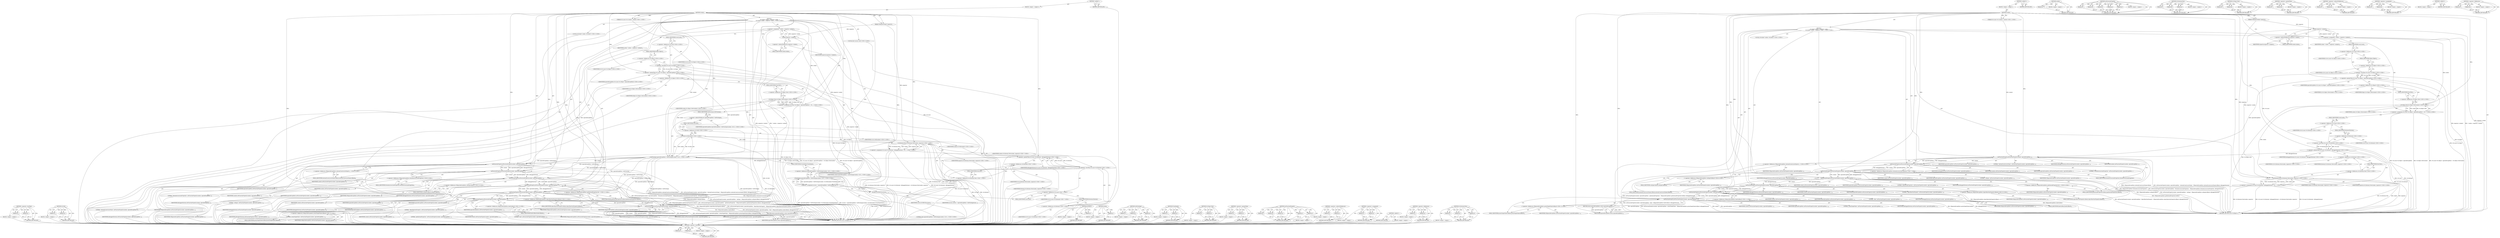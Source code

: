 digraph "v8.External.New" {
vulnerable_174 [label=<(METHOD,&lt;operator&gt;.lessThan)>];
vulnerable_175 [label=<(PARAM,p1)>];
vulnerable_176 [label=<(PARAM,p2)>];
vulnerable_177 [label=<(BLOCK,&lt;empty&gt;,&lt;empty&gt;)>];
vulnerable_178 [label=<(METHOD_RETURN,ANY)>];
vulnerable_6 [label=<(METHOD,&lt;global&gt;)<SUB>1</SUB>>];
vulnerable_7 [label=<(BLOCK,&lt;empty&gt;,&lt;empty&gt;)<SUB>1</SUB>>];
vulnerable_8 [label=<(METHOD,create)<SUB>1</SUB>>];
vulnerable_9 [label="<(PARAM,v8::Local&lt;v8::Context&gt; context)<SUB>1</SUB>>"];
vulnerable_10 [label=<(PARAM,V8InspectorImpl* inspector)<SUB>1</SUB>>];
vulnerable_11 [label="<(BLOCK,{
     v8::Isolate* isolate = inspector-&gt;isolat...,{
     v8::Isolate* isolate = inspector-&gt;isolat...)<SUB>2</SUB>>"];
vulnerable_12 [label="<(LOCAL,v8.Isolate* isolate: v8.Isolate*)<SUB>3</SUB>>"];
vulnerable_13 [label=<(&lt;operator&gt;.assignment,* isolate = inspector-&gt;isolate())<SUB>3</SUB>>];
vulnerable_14 [label=<(IDENTIFIER,isolate,* isolate = inspector-&gt;isolate())<SUB>3</SUB>>];
vulnerable_15 [label=<(isolate,inspector-&gt;isolate())<SUB>3</SUB>>];
vulnerable_16 [label=<(&lt;operator&gt;.indirectFieldAccess,inspector-&gt;isolate)<SUB>3</SUB>>];
vulnerable_17 [label=<(IDENTIFIER,inspector,inspector-&gt;isolate())<SUB>3</SUB>>];
vulnerable_18 [label=<(FIELD_IDENTIFIER,isolate,isolate)<SUB>3</SUB>>];
vulnerable_19 [label="<(&lt;operator&gt;.assignment,v8::Local&lt;v8::Object&gt; injectedScriptHost = v8::...)<SUB>4</SUB>>"];
vulnerable_20 [label="<(&lt;operator&gt;.greaterThan,v8::Local&lt;v8::Object&gt; injectedScriptHost)<SUB>4</SUB>>"];
vulnerable_21 [label="<(&lt;operator&gt;.lessThan,v8::Local&lt;v8::Object)<SUB>4</SUB>>"];
vulnerable_22 [label="<(&lt;operator&gt;.fieldAccess,v8::Local)<SUB>4</SUB>>"];
vulnerable_23 [label="<(IDENTIFIER,v8,v8::Local&lt;v8::Object)<SUB>4</SUB>>"];
vulnerable_24 [label=<(FIELD_IDENTIFIER,Local,Local)<SUB>4</SUB>>];
vulnerable_25 [label="<(&lt;operator&gt;.fieldAccess,v8::Object)<SUB>4</SUB>>"];
vulnerable_26 [label="<(IDENTIFIER,v8,v8::Local&lt;v8::Object)<SUB>4</SUB>>"];
vulnerable_27 [label=<(FIELD_IDENTIFIER,Object,Object)<SUB>4</SUB>>];
vulnerable_28 [label="<(IDENTIFIER,injectedScriptHost,v8::Local&lt;v8::Object&gt; injectedScriptHost)<SUB>4</SUB>>"];
vulnerable_29 [label="<(v8.Object.New,v8::Object::New(isolate))<SUB>4</SUB>>"];
vulnerable_30 [label="<(&lt;operator&gt;.fieldAccess,v8::Object::New)<SUB>4</SUB>>"];
vulnerable_31 [label="<(&lt;operator&gt;.fieldAccess,v8::Object)<SUB>4</SUB>>"];
vulnerable_32 [label="<(IDENTIFIER,v8,v8::Object::New(isolate))<SUB>4</SUB>>"];
vulnerable_33 [label="<(IDENTIFIER,Object,v8::Object::New(isolate))<SUB>4</SUB>>"];
vulnerable_34 [label=<(FIELD_IDENTIFIER,New,New)<SUB>4</SUB>>];
vulnerable_35 [label="<(IDENTIFIER,isolate,v8::Object::New(isolate))<SUB>4</SUB>>"];
vulnerable_36 [label="<(&lt;operator&gt;.assignment,v8::Local&lt;v8::External&gt; debuggerExternal = v8::...)<SUB>5</SUB>>"];
vulnerable_37 [label="<(&lt;operator&gt;.greaterThan,v8::Local&lt;v8::External&gt; debuggerExternal)<SUB>5</SUB>>"];
vulnerable_38 [label="<(&lt;operator&gt;.lessThan,v8::Local&lt;v8::External)<SUB>5</SUB>>"];
vulnerable_39 [label="<(&lt;operator&gt;.fieldAccess,v8::Local)<SUB>5</SUB>>"];
vulnerable_40 [label="<(IDENTIFIER,v8,v8::Local&lt;v8::External)<SUB>5</SUB>>"];
vulnerable_41 [label=<(FIELD_IDENTIFIER,Local,Local)<SUB>5</SUB>>];
vulnerable_42 [label="<(&lt;operator&gt;.fieldAccess,v8::External)<SUB>5</SUB>>"];
vulnerable_43 [label="<(IDENTIFIER,v8,v8::Local&lt;v8::External)<SUB>5</SUB>>"];
vulnerable_44 [label=<(FIELD_IDENTIFIER,External,External)<SUB>5</SUB>>];
vulnerable_45 [label="<(IDENTIFIER,debuggerExternal,v8::Local&lt;v8::External&gt; debuggerExternal)<SUB>5</SUB>>"];
vulnerable_46 [label="<(v8.External.New,v8::External::New(isolate, inspector))<SUB>5</SUB>>"];
vulnerable_47 [label="<(&lt;operator&gt;.fieldAccess,v8::External::New)<SUB>5</SUB>>"];
vulnerable_48 [label="<(&lt;operator&gt;.fieldAccess,v8::External)<SUB>5</SUB>>"];
vulnerable_49 [label="<(IDENTIFIER,v8,v8::External::New(isolate, inspector))<SUB>5</SUB>>"];
vulnerable_50 [label="<(IDENTIFIER,External,v8::External::New(isolate, inspector))<SUB>5</SUB>>"];
vulnerable_51 [label=<(FIELD_IDENTIFIER,New,New)<SUB>5</SUB>>];
vulnerable_52 [label="<(IDENTIFIER,isolate,v8::External::New(isolate, inspector))<SUB>5</SUB>>"];
vulnerable_53 [label="<(IDENTIFIER,inspector,v8::External::New(isolate, inspector))<SUB>5</SUB>>"];
vulnerable_54 [label=<(setFunctionProperty,setFunctionProperty(context, injectedScriptHost...)<SUB>6</SUB>>];
vulnerable_55 [label=<(IDENTIFIER,context,setFunctionProperty(context, injectedScriptHost...)<SUB>6</SUB>>];
vulnerable_56 [label=<(IDENTIFIER,injectedScriptHost,setFunctionProperty(context, injectedScriptHost...)<SUB>6</SUB>>];
vulnerable_57 [label=<(LITERAL,&quot;internalConstructorName&quot;,setFunctionProperty(context, injectedScriptHost...)<SUB>6</SUB>>];
vulnerable_58 [label="<(&lt;operator&gt;.fieldAccess,V8InjectedScriptHost::internalConstructorNameCa...)<SUB>6</SUB>>"];
vulnerable_59 [label=<(IDENTIFIER,V8InjectedScriptHost,setFunctionProperty(context, injectedScriptHost...)<SUB>6</SUB>>];
vulnerable_60 [label=<(FIELD_IDENTIFIER,internalConstructorNameCallback,internalConstructorNameCallback)<SUB>6</SUB>>];
vulnerable_61 [label=<(IDENTIFIER,debuggerExternal,setFunctionProperty(context, injectedScriptHost...)<SUB>6</SUB>>];
vulnerable_62 [label=<(setFunctionProperty,setFunctionProperty(context, injectedScriptHost...)<SUB>7</SUB>>];
vulnerable_63 [label=<(IDENTIFIER,context,setFunctionProperty(context, injectedScriptHost...)<SUB>7</SUB>>];
vulnerable_64 [label=<(IDENTIFIER,injectedScriptHost,setFunctionProperty(context, injectedScriptHost...)<SUB>7</SUB>>];
vulnerable_65 [label=<(LITERAL,&quot;formatAccessorsAsProperties&quot;,setFunctionProperty(context, injectedScriptHost...)<SUB>7</SUB>>];
vulnerable_66 [label="<(&lt;operator&gt;.fieldAccess,V8InjectedScriptHost::formatAccessorsAsProperties)<SUB>7</SUB>>"];
vulnerable_67 [label=<(IDENTIFIER,V8InjectedScriptHost,setFunctionProperty(context, injectedScriptHost...)<SUB>7</SUB>>];
vulnerable_68 [label=<(FIELD_IDENTIFIER,formatAccessorsAsProperties,formatAccessorsAsProperties)<SUB>7</SUB>>];
vulnerable_69 [label=<(IDENTIFIER,debuggerExternal,setFunctionProperty(context, injectedScriptHost...)<SUB>7</SUB>>];
vulnerable_70 [label=<(setFunctionProperty,setFunctionProperty(context, injectedScriptHost...)<SUB>8</SUB>>];
vulnerable_71 [label=<(IDENTIFIER,context,setFunctionProperty(context, injectedScriptHost...)<SUB>8</SUB>>];
vulnerable_72 [label=<(IDENTIFIER,injectedScriptHost,setFunctionProperty(context, injectedScriptHost...)<SUB>8</SUB>>];
vulnerable_73 [label=<(LITERAL,&quot;subtype&quot;,setFunctionProperty(context, injectedScriptHost...)<SUB>8</SUB>>];
vulnerable_74 [label="<(&lt;operator&gt;.fieldAccess,V8InjectedScriptHost::subtypeCallback)<SUB>8</SUB>>"];
vulnerable_75 [label=<(IDENTIFIER,V8InjectedScriptHost,setFunctionProperty(context, injectedScriptHost...)<SUB>8</SUB>>];
vulnerable_76 [label=<(FIELD_IDENTIFIER,subtypeCallback,subtypeCallback)<SUB>8</SUB>>];
vulnerable_77 [label=<(IDENTIFIER,debuggerExternal,setFunctionProperty(context, injectedScriptHost...)<SUB>8</SUB>>];
vulnerable_78 [label=<(setFunctionProperty,setFunctionProperty(context, injectedScriptHost...)<SUB>9</SUB>>];
vulnerable_79 [label=<(IDENTIFIER,context,setFunctionProperty(context, injectedScriptHost...)<SUB>9</SUB>>];
vulnerable_80 [label=<(IDENTIFIER,injectedScriptHost,setFunctionProperty(context, injectedScriptHost...)<SUB>9</SUB>>];
vulnerable_81 [label=<(LITERAL,&quot;getInternalProperties&quot;,setFunctionProperty(context, injectedScriptHost...)<SUB>9</SUB>>];
vulnerable_82 [label="<(&lt;operator&gt;.fieldAccess,V8InjectedScriptHost::getInternalPropertiesCall...)<SUB>9</SUB>>"];
vulnerable_83 [label=<(IDENTIFIER,V8InjectedScriptHost,setFunctionProperty(context, injectedScriptHost...)<SUB>9</SUB>>];
vulnerable_84 [label=<(FIELD_IDENTIFIER,getInternalPropertiesCallback,getInternalPropertiesCallback)<SUB>9</SUB>>];
vulnerable_85 [label=<(IDENTIFIER,debuggerExternal,setFunctionProperty(context, injectedScriptHost...)<SUB>9</SUB>>];
vulnerable_86 [label=<(setFunctionProperty,setFunctionProperty(context, injectedScriptHost...)<SUB>10</SUB>>];
vulnerable_87 [label=<(IDENTIFIER,context,setFunctionProperty(context, injectedScriptHost...)<SUB>10</SUB>>];
vulnerable_88 [label=<(IDENTIFIER,injectedScriptHost,setFunctionProperty(context, injectedScriptHost...)<SUB>10</SUB>>];
vulnerable_89 [label=<(LITERAL,&quot;objectHasOwnProperty&quot;,setFunctionProperty(context, injectedScriptHost...)<SUB>10</SUB>>];
vulnerable_90 [label="<(&lt;operator&gt;.fieldAccess,V8InjectedScriptHost::objectHasOwnPropertyCallback)<SUB>10</SUB>>"];
vulnerable_91 [label=<(IDENTIFIER,V8InjectedScriptHost,setFunctionProperty(context, injectedScriptHost...)<SUB>10</SUB>>];
vulnerable_92 [label=<(FIELD_IDENTIFIER,objectHasOwnPropertyCallback,objectHasOwnPropertyCallback)<SUB>10</SUB>>];
vulnerable_93 [label=<(IDENTIFIER,debuggerExternal,setFunctionProperty(context, injectedScriptHost...)<SUB>10</SUB>>];
vulnerable_94 [label=<(setFunctionProperty,setFunctionProperty(context, injectedScriptHost...)<SUB>11</SUB>>];
vulnerable_95 [label=<(IDENTIFIER,context,setFunctionProperty(context, injectedScriptHost...)<SUB>11</SUB>>];
vulnerable_96 [label=<(IDENTIFIER,injectedScriptHost,setFunctionProperty(context, injectedScriptHost...)<SUB>11</SUB>>];
vulnerable_97 [label=<(LITERAL,&quot;bind&quot;,setFunctionProperty(context, injectedScriptHost...)<SUB>11</SUB>>];
vulnerable_98 [label="<(&lt;operator&gt;.fieldAccess,V8InjectedScriptHost::bindCallback)<SUB>11</SUB>>"];
vulnerable_99 [label=<(IDENTIFIER,V8InjectedScriptHost,setFunctionProperty(context, injectedScriptHost...)<SUB>11</SUB>>];
vulnerable_100 [label=<(FIELD_IDENTIFIER,bindCallback,bindCallback)<SUB>11</SUB>>];
vulnerable_101 [label=<(IDENTIFIER,debuggerExternal,setFunctionProperty(context, injectedScriptHost...)<SUB>11</SUB>>];
vulnerable_102 [label=<(setFunctionProperty,setFunctionProperty(context, injectedScriptHost...)<SUB>12</SUB>>];
vulnerable_103 [label=<(IDENTIFIER,context,setFunctionProperty(context, injectedScriptHost...)<SUB>12</SUB>>];
vulnerable_104 [label=<(IDENTIFIER,injectedScriptHost,setFunctionProperty(context, injectedScriptHost...)<SUB>12</SUB>>];
vulnerable_105 [label=<(LITERAL,&quot;proxyTargetValue&quot;,setFunctionProperty(context, injectedScriptHost...)<SUB>12</SUB>>];
vulnerable_106 [label="<(&lt;operator&gt;.fieldAccess,V8InjectedScriptHost::proxyTargetValueCallback)<SUB>12</SUB>>"];
vulnerable_107 [label=<(IDENTIFIER,V8InjectedScriptHost,setFunctionProperty(context, injectedScriptHost...)<SUB>12</SUB>>];
vulnerable_108 [label=<(FIELD_IDENTIFIER,proxyTargetValueCallback,proxyTargetValueCallback)<SUB>12</SUB>>];
vulnerable_109 [label=<(IDENTIFIER,debuggerExternal,setFunctionProperty(context, injectedScriptHost...)<SUB>12</SUB>>];
vulnerable_110 [label=<(RETURN,return injectedScriptHost;,return injectedScriptHost;)<SUB>13</SUB>>];
vulnerable_111 [label=<(IDENTIFIER,injectedScriptHost,return injectedScriptHost;)<SUB>13</SUB>>];
vulnerable_112 [label=<(METHOD_RETURN,Local&lt;v8.Object&gt;)<SUB>1</SUB>>];
vulnerable_114 [label=<(METHOD_RETURN,ANY)<SUB>1</SUB>>];
vulnerable_160 [label=<(METHOD,isolate)>];
vulnerable_161 [label=<(PARAM,p1)>];
vulnerable_162 [label=<(BLOCK,&lt;empty&gt;,&lt;empty&gt;)>];
vulnerable_163 [label=<(METHOD_RETURN,ANY)>];
vulnerable_195 [label=<(METHOD,setFunctionProperty)>];
vulnerable_196 [label=<(PARAM,p1)>];
vulnerable_197 [label=<(PARAM,p2)>];
vulnerable_198 [label=<(PARAM,p3)>];
vulnerable_199 [label=<(PARAM,p4)>];
vulnerable_200 [label=<(PARAM,p5)>];
vulnerable_201 [label=<(BLOCK,&lt;empty&gt;,&lt;empty&gt;)>];
vulnerable_202 [label=<(METHOD_RETURN,ANY)>];
vulnerable_189 [label=<(METHOD,v8.External.New)>];
vulnerable_190 [label=<(PARAM,p1)>];
vulnerable_191 [label=<(PARAM,p2)>];
vulnerable_192 [label=<(PARAM,p3)>];
vulnerable_193 [label=<(BLOCK,&lt;empty&gt;,&lt;empty&gt;)>];
vulnerable_194 [label=<(METHOD_RETURN,ANY)>];
vulnerable_184 [label=<(METHOD,v8.Object.New)>];
vulnerable_185 [label=<(PARAM,p1)>];
vulnerable_186 [label=<(PARAM,p2)>];
vulnerable_187 [label=<(BLOCK,&lt;empty&gt;,&lt;empty&gt;)>];
vulnerable_188 [label=<(METHOD_RETURN,ANY)>];
vulnerable_169 [label=<(METHOD,&lt;operator&gt;.greaterThan)>];
vulnerable_170 [label=<(PARAM,p1)>];
vulnerable_171 [label=<(PARAM,p2)>];
vulnerable_172 [label=<(BLOCK,&lt;empty&gt;,&lt;empty&gt;)>];
vulnerable_173 [label=<(METHOD_RETURN,ANY)>];
vulnerable_164 [label=<(METHOD,&lt;operator&gt;.indirectFieldAccess)>];
vulnerable_165 [label=<(PARAM,p1)>];
vulnerable_166 [label=<(PARAM,p2)>];
vulnerable_167 [label=<(BLOCK,&lt;empty&gt;,&lt;empty&gt;)>];
vulnerable_168 [label=<(METHOD_RETURN,ANY)>];
vulnerable_155 [label=<(METHOD,&lt;operator&gt;.assignment)>];
vulnerable_156 [label=<(PARAM,p1)>];
vulnerable_157 [label=<(PARAM,p2)>];
vulnerable_158 [label=<(BLOCK,&lt;empty&gt;,&lt;empty&gt;)>];
vulnerable_159 [label=<(METHOD_RETURN,ANY)>];
vulnerable_149 [label=<(METHOD,&lt;global&gt;)<SUB>1</SUB>>];
vulnerable_150 [label=<(BLOCK,&lt;empty&gt;,&lt;empty&gt;)>];
vulnerable_151 [label=<(METHOD_RETURN,ANY)>];
vulnerable_179 [label=<(METHOD,&lt;operator&gt;.fieldAccess)>];
vulnerable_180 [label=<(PARAM,p1)>];
vulnerable_181 [label=<(PARAM,p2)>];
vulnerable_182 [label=<(BLOCK,&lt;empty&gt;,&lt;empty&gt;)>];
vulnerable_183 [label=<(METHOD_RETURN,ANY)>];
fixed_195 [label=<(METHOD,&lt;operator&gt;.lessThan)>];
fixed_196 [label=<(PARAM,p1)>];
fixed_197 [label=<(PARAM,p2)>];
fixed_198 [label=<(BLOCK,&lt;empty&gt;,&lt;empty&gt;)>];
fixed_199 [label=<(METHOD_RETURN,ANY)>];
fixed_221 [label=<(METHOD,v8.Null)>];
fixed_222 [label=<(PARAM,p1)>];
fixed_223 [label=<(PARAM,p2)>];
fixed_224 [label=<(BLOCK,&lt;empty&gt;,&lt;empty&gt;)>];
fixed_225 [label=<(METHOD_RETURN,ANY)>];
fixed_6 [label=<(METHOD,&lt;global&gt;)<SUB>1</SUB>>];
fixed_7 [label=<(BLOCK,&lt;empty&gt;,&lt;empty&gt;)<SUB>1</SUB>>];
fixed_8 [label=<(METHOD,create)<SUB>1</SUB>>];
fixed_9 [label="<(PARAM,v8::Local&lt;v8::Context&gt; context)<SUB>1</SUB>>"];
fixed_10 [label=<(PARAM,V8InspectorImpl* inspector)<SUB>1</SUB>>];
fixed_11 [label="<(BLOCK,{
     v8::Isolate* isolate = inspector-&gt;isolat...,{
     v8::Isolate* isolate = inspector-&gt;isolat...)<SUB>2</SUB>>"];
fixed_12 [label="<(LOCAL,v8.Isolate* isolate: v8.Isolate*)<SUB>3</SUB>>"];
fixed_13 [label=<(&lt;operator&gt;.assignment,* isolate = inspector-&gt;isolate())<SUB>3</SUB>>];
fixed_14 [label=<(IDENTIFIER,isolate,* isolate = inspector-&gt;isolate())<SUB>3</SUB>>];
fixed_15 [label=<(isolate,inspector-&gt;isolate())<SUB>3</SUB>>];
fixed_16 [label=<(&lt;operator&gt;.indirectFieldAccess,inspector-&gt;isolate)<SUB>3</SUB>>];
fixed_17 [label=<(IDENTIFIER,inspector,inspector-&gt;isolate())<SUB>3</SUB>>];
fixed_18 [label=<(FIELD_IDENTIFIER,isolate,isolate)<SUB>3</SUB>>];
fixed_19 [label="<(&lt;operator&gt;.assignment,v8::Local&lt;v8::Object&gt; injectedScriptHost = v8::...)<SUB>4</SUB>>"];
fixed_20 [label="<(&lt;operator&gt;.greaterThan,v8::Local&lt;v8::Object&gt; injectedScriptHost)<SUB>4</SUB>>"];
fixed_21 [label="<(&lt;operator&gt;.lessThan,v8::Local&lt;v8::Object)<SUB>4</SUB>>"];
fixed_22 [label="<(&lt;operator&gt;.fieldAccess,v8::Local)<SUB>4</SUB>>"];
fixed_23 [label="<(IDENTIFIER,v8,v8::Local&lt;v8::Object)<SUB>4</SUB>>"];
fixed_24 [label=<(FIELD_IDENTIFIER,Local,Local)<SUB>4</SUB>>];
fixed_25 [label="<(&lt;operator&gt;.fieldAccess,v8::Object)<SUB>4</SUB>>"];
fixed_26 [label="<(IDENTIFIER,v8,v8::Local&lt;v8::Object)<SUB>4</SUB>>"];
fixed_27 [label=<(FIELD_IDENTIFIER,Object,Object)<SUB>4</SUB>>];
fixed_28 [label="<(IDENTIFIER,injectedScriptHost,v8::Local&lt;v8::Object&gt; injectedScriptHost)<SUB>4</SUB>>"];
fixed_29 [label="<(v8.Object.New,v8::Object::New(isolate))<SUB>4</SUB>>"];
fixed_30 [label="<(&lt;operator&gt;.fieldAccess,v8::Object::New)<SUB>4</SUB>>"];
fixed_31 [label="<(&lt;operator&gt;.fieldAccess,v8::Object)<SUB>4</SUB>>"];
fixed_32 [label="<(IDENTIFIER,v8,v8::Object::New(isolate))<SUB>4</SUB>>"];
fixed_33 [label="<(IDENTIFIER,Object,v8::Object::New(isolate))<SUB>4</SUB>>"];
fixed_34 [label=<(FIELD_IDENTIFIER,New,New)<SUB>4</SUB>>];
fixed_35 [label="<(IDENTIFIER,isolate,v8::Object::New(isolate))<SUB>4</SUB>>"];
fixed_36 [label="<(LOCAL,bool success: bool)<SUB>5</SUB>>"];
fixed_37 [label=<(&lt;operator&gt;.assignment,success = injectedScriptHost-&gt;SetPrototype(cont...)<SUB>5</SUB>>];
fixed_38 [label=<(IDENTIFIER,success,success = injectedScriptHost-&gt;SetPrototype(cont...)<SUB>5</SUB>>];
fixed_39 [label="<(FromMaybe,injectedScriptHost-&gt;SetPrototype(context, v8::N...)<SUB>5</SUB>>"];
fixed_40 [label="<(&lt;operator&gt;.fieldAccess,injectedScriptHost-&gt;SetPrototype(context, v8::N...)<SUB>5</SUB>>"];
fixed_41 [label="<(SetPrototype,injectedScriptHost-&gt;SetPrototype(context, v8::N...)<SUB>5</SUB>>"];
fixed_42 [label=<(&lt;operator&gt;.indirectFieldAccess,injectedScriptHost-&gt;SetPrototype)<SUB>5</SUB>>];
fixed_43 [label="<(IDENTIFIER,injectedScriptHost,injectedScriptHost-&gt;SetPrototype(context, v8::N...)<SUB>5</SUB>>"];
fixed_44 [label=<(FIELD_IDENTIFIER,SetPrototype,SetPrototype)<SUB>5</SUB>>];
fixed_45 [label="<(IDENTIFIER,context,injectedScriptHost-&gt;SetPrototype(context, v8::N...)<SUB>5</SUB>>"];
fixed_46 [label="<(v8.Null,v8::Null(isolate))<SUB>5</SUB>>"];
fixed_47 [label="<(&lt;operator&gt;.fieldAccess,v8::Null)<SUB>5</SUB>>"];
fixed_48 [label="<(IDENTIFIER,v8,v8::Null(isolate))<SUB>5</SUB>>"];
fixed_49 [label=<(FIELD_IDENTIFIER,Null,Null)<SUB>5</SUB>>];
fixed_50 [label="<(IDENTIFIER,isolate,v8::Null(isolate))<SUB>5</SUB>>"];
fixed_51 [label=<(FIELD_IDENTIFIER,FromMaybe,FromMaybe)<SUB>5</SUB>>];
fixed_52 [label="<(LITERAL,false,injectedScriptHost-&gt;SetPrototype(context, v8::N...)<SUB>5</SUB>>"];
fixed_53 [label=<(DCHECK,DCHECK(success))<SUB>6</SUB>>];
fixed_54 [label=<(IDENTIFIER,success,DCHECK(success))<SUB>6</SUB>>];
fixed_55 [label="<(&lt;operator&gt;.assignment,v8::Local&lt;v8::External&gt; debuggerExternal = v8::...)<SUB>7</SUB>>"];
fixed_56 [label="<(&lt;operator&gt;.greaterThan,v8::Local&lt;v8::External&gt; debuggerExternal)<SUB>7</SUB>>"];
fixed_57 [label="<(&lt;operator&gt;.lessThan,v8::Local&lt;v8::External)<SUB>7</SUB>>"];
fixed_58 [label="<(&lt;operator&gt;.fieldAccess,v8::Local)<SUB>7</SUB>>"];
fixed_59 [label="<(IDENTIFIER,v8,v8::Local&lt;v8::External)<SUB>7</SUB>>"];
fixed_60 [label=<(FIELD_IDENTIFIER,Local,Local)<SUB>7</SUB>>];
fixed_61 [label="<(&lt;operator&gt;.fieldAccess,v8::External)<SUB>7</SUB>>"];
fixed_62 [label="<(IDENTIFIER,v8,v8::Local&lt;v8::External)<SUB>7</SUB>>"];
fixed_63 [label=<(FIELD_IDENTIFIER,External,External)<SUB>7</SUB>>];
fixed_64 [label="<(IDENTIFIER,debuggerExternal,v8::Local&lt;v8::External&gt; debuggerExternal)<SUB>7</SUB>>"];
fixed_65 [label="<(v8.External.New,v8::External::New(isolate, inspector))<SUB>7</SUB>>"];
fixed_66 [label="<(&lt;operator&gt;.fieldAccess,v8::External::New)<SUB>7</SUB>>"];
fixed_67 [label="<(&lt;operator&gt;.fieldAccess,v8::External)<SUB>7</SUB>>"];
fixed_68 [label="<(IDENTIFIER,v8,v8::External::New(isolate, inspector))<SUB>7</SUB>>"];
fixed_69 [label="<(IDENTIFIER,External,v8::External::New(isolate, inspector))<SUB>7</SUB>>"];
fixed_70 [label=<(FIELD_IDENTIFIER,New,New)<SUB>7</SUB>>];
fixed_71 [label="<(IDENTIFIER,isolate,v8::External::New(isolate, inspector))<SUB>7</SUB>>"];
fixed_72 [label="<(IDENTIFIER,inspector,v8::External::New(isolate, inspector))<SUB>7</SUB>>"];
fixed_73 [label=<(setFunctionProperty,setFunctionProperty(context, injectedScriptHost...)<SUB>8</SUB>>];
fixed_74 [label=<(IDENTIFIER,context,setFunctionProperty(context, injectedScriptHost...)<SUB>8</SUB>>];
fixed_75 [label=<(IDENTIFIER,injectedScriptHost,setFunctionProperty(context, injectedScriptHost...)<SUB>8</SUB>>];
fixed_76 [label=<(LITERAL,&quot;internalConstructorName&quot;,setFunctionProperty(context, injectedScriptHost...)<SUB>8</SUB>>];
fixed_77 [label="<(&lt;operator&gt;.fieldAccess,V8InjectedScriptHost::internalConstructorNameCa...)<SUB>8</SUB>>"];
fixed_78 [label=<(IDENTIFIER,V8InjectedScriptHost,setFunctionProperty(context, injectedScriptHost...)<SUB>8</SUB>>];
fixed_79 [label=<(FIELD_IDENTIFIER,internalConstructorNameCallback,internalConstructorNameCallback)<SUB>8</SUB>>];
fixed_80 [label=<(IDENTIFIER,debuggerExternal,setFunctionProperty(context, injectedScriptHost...)<SUB>8</SUB>>];
fixed_81 [label=<(setFunctionProperty,setFunctionProperty(context, injectedScriptHost...)<SUB>9</SUB>>];
fixed_82 [label=<(IDENTIFIER,context,setFunctionProperty(context, injectedScriptHost...)<SUB>9</SUB>>];
fixed_83 [label=<(IDENTIFIER,injectedScriptHost,setFunctionProperty(context, injectedScriptHost...)<SUB>9</SUB>>];
fixed_84 [label=<(LITERAL,&quot;formatAccessorsAsProperties&quot;,setFunctionProperty(context, injectedScriptHost...)<SUB>9</SUB>>];
fixed_85 [label="<(&lt;operator&gt;.fieldAccess,V8InjectedScriptHost::formatAccessorsAsProperties)<SUB>9</SUB>>"];
fixed_86 [label=<(IDENTIFIER,V8InjectedScriptHost,setFunctionProperty(context, injectedScriptHost...)<SUB>9</SUB>>];
fixed_87 [label=<(FIELD_IDENTIFIER,formatAccessorsAsProperties,formatAccessorsAsProperties)<SUB>9</SUB>>];
fixed_88 [label=<(IDENTIFIER,debuggerExternal,setFunctionProperty(context, injectedScriptHost...)<SUB>9</SUB>>];
fixed_89 [label=<(setFunctionProperty,setFunctionProperty(context, injectedScriptHost...)<SUB>10</SUB>>];
fixed_90 [label=<(IDENTIFIER,context,setFunctionProperty(context, injectedScriptHost...)<SUB>10</SUB>>];
fixed_91 [label=<(IDENTIFIER,injectedScriptHost,setFunctionProperty(context, injectedScriptHost...)<SUB>10</SUB>>];
fixed_92 [label=<(LITERAL,&quot;subtype&quot;,setFunctionProperty(context, injectedScriptHost...)<SUB>10</SUB>>];
fixed_93 [label="<(&lt;operator&gt;.fieldAccess,V8InjectedScriptHost::subtypeCallback)<SUB>10</SUB>>"];
fixed_94 [label=<(IDENTIFIER,V8InjectedScriptHost,setFunctionProperty(context, injectedScriptHost...)<SUB>10</SUB>>];
fixed_95 [label=<(FIELD_IDENTIFIER,subtypeCallback,subtypeCallback)<SUB>10</SUB>>];
fixed_96 [label=<(IDENTIFIER,debuggerExternal,setFunctionProperty(context, injectedScriptHost...)<SUB>10</SUB>>];
fixed_97 [label=<(setFunctionProperty,setFunctionProperty(context, injectedScriptHost...)<SUB>11</SUB>>];
fixed_98 [label=<(IDENTIFIER,context,setFunctionProperty(context, injectedScriptHost...)<SUB>11</SUB>>];
fixed_99 [label=<(IDENTIFIER,injectedScriptHost,setFunctionProperty(context, injectedScriptHost...)<SUB>11</SUB>>];
fixed_100 [label=<(LITERAL,&quot;getInternalProperties&quot;,setFunctionProperty(context, injectedScriptHost...)<SUB>11</SUB>>];
fixed_101 [label="<(&lt;operator&gt;.fieldAccess,V8InjectedScriptHost::getInternalPropertiesCall...)<SUB>11</SUB>>"];
fixed_102 [label=<(IDENTIFIER,V8InjectedScriptHost,setFunctionProperty(context, injectedScriptHost...)<SUB>11</SUB>>];
fixed_103 [label=<(FIELD_IDENTIFIER,getInternalPropertiesCallback,getInternalPropertiesCallback)<SUB>11</SUB>>];
fixed_104 [label=<(IDENTIFIER,debuggerExternal,setFunctionProperty(context, injectedScriptHost...)<SUB>11</SUB>>];
fixed_105 [label=<(setFunctionProperty,setFunctionProperty(context, injectedScriptHost...)<SUB>12</SUB>>];
fixed_106 [label=<(IDENTIFIER,context,setFunctionProperty(context, injectedScriptHost...)<SUB>12</SUB>>];
fixed_107 [label=<(IDENTIFIER,injectedScriptHost,setFunctionProperty(context, injectedScriptHost...)<SUB>12</SUB>>];
fixed_108 [label=<(LITERAL,&quot;objectHasOwnProperty&quot;,setFunctionProperty(context, injectedScriptHost...)<SUB>12</SUB>>];
fixed_109 [label="<(&lt;operator&gt;.fieldAccess,V8InjectedScriptHost::objectHasOwnPropertyCallback)<SUB>12</SUB>>"];
fixed_110 [label=<(IDENTIFIER,V8InjectedScriptHost,setFunctionProperty(context, injectedScriptHost...)<SUB>12</SUB>>];
fixed_111 [label=<(FIELD_IDENTIFIER,objectHasOwnPropertyCallback,objectHasOwnPropertyCallback)<SUB>12</SUB>>];
fixed_112 [label=<(IDENTIFIER,debuggerExternal,setFunctionProperty(context, injectedScriptHost...)<SUB>12</SUB>>];
fixed_113 [label=<(setFunctionProperty,setFunctionProperty(context, injectedScriptHost...)<SUB>13</SUB>>];
fixed_114 [label=<(IDENTIFIER,context,setFunctionProperty(context, injectedScriptHost...)<SUB>13</SUB>>];
fixed_115 [label=<(IDENTIFIER,injectedScriptHost,setFunctionProperty(context, injectedScriptHost...)<SUB>13</SUB>>];
fixed_116 [label=<(LITERAL,&quot;bind&quot;,setFunctionProperty(context, injectedScriptHost...)<SUB>13</SUB>>];
fixed_117 [label="<(&lt;operator&gt;.fieldAccess,V8InjectedScriptHost::bindCallback)<SUB>13</SUB>>"];
fixed_118 [label=<(IDENTIFIER,V8InjectedScriptHost,setFunctionProperty(context, injectedScriptHost...)<SUB>13</SUB>>];
fixed_119 [label=<(FIELD_IDENTIFIER,bindCallback,bindCallback)<SUB>13</SUB>>];
fixed_120 [label=<(IDENTIFIER,debuggerExternal,setFunctionProperty(context, injectedScriptHost...)<SUB>13</SUB>>];
fixed_121 [label=<(setFunctionProperty,setFunctionProperty(context, injectedScriptHost...)<SUB>14</SUB>>];
fixed_122 [label=<(IDENTIFIER,context,setFunctionProperty(context, injectedScriptHost...)<SUB>14</SUB>>];
fixed_123 [label=<(IDENTIFIER,injectedScriptHost,setFunctionProperty(context, injectedScriptHost...)<SUB>14</SUB>>];
fixed_124 [label=<(LITERAL,&quot;proxyTargetValue&quot;,setFunctionProperty(context, injectedScriptHost...)<SUB>14</SUB>>];
fixed_125 [label="<(&lt;operator&gt;.fieldAccess,V8InjectedScriptHost::proxyTargetValueCallback)<SUB>14</SUB>>"];
fixed_126 [label=<(IDENTIFIER,V8InjectedScriptHost,setFunctionProperty(context, injectedScriptHost...)<SUB>14</SUB>>];
fixed_127 [label=<(FIELD_IDENTIFIER,proxyTargetValueCallback,proxyTargetValueCallback)<SUB>14</SUB>>];
fixed_128 [label=<(IDENTIFIER,debuggerExternal,setFunctionProperty(context, injectedScriptHost...)<SUB>14</SUB>>];
fixed_129 [label=<(RETURN,return injectedScriptHost;,return injectedScriptHost;)<SUB>15</SUB>>];
fixed_130 [label=<(IDENTIFIER,injectedScriptHost,return injectedScriptHost;)<SUB>15</SUB>>];
fixed_131 [label=<(METHOD_RETURN,Local&lt;v8.Object&gt;)<SUB>1</SUB>>];
fixed_133 [label=<(METHOD_RETURN,ANY)<SUB>1</SUB>>];
fixed_226 [label=<(METHOD,DCHECK)>];
fixed_227 [label=<(PARAM,p1)>];
fixed_228 [label=<(BLOCK,&lt;empty&gt;,&lt;empty&gt;)>];
fixed_229 [label=<(METHOD_RETURN,ANY)>];
fixed_181 [label=<(METHOD,isolate)>];
fixed_182 [label=<(PARAM,p1)>];
fixed_183 [label=<(BLOCK,&lt;empty&gt;,&lt;empty&gt;)>];
fixed_184 [label=<(METHOD_RETURN,ANY)>];
fixed_215 [label=<(METHOD,SetPrototype)>];
fixed_216 [label=<(PARAM,p1)>];
fixed_217 [label=<(PARAM,p2)>];
fixed_218 [label=<(PARAM,p3)>];
fixed_219 [label=<(BLOCK,&lt;empty&gt;,&lt;empty&gt;)>];
fixed_220 [label=<(METHOD_RETURN,ANY)>];
fixed_210 [label=<(METHOD,FromMaybe)>];
fixed_211 [label=<(PARAM,p1)>];
fixed_212 [label=<(PARAM,p2)>];
fixed_213 [label=<(BLOCK,&lt;empty&gt;,&lt;empty&gt;)>];
fixed_214 [label=<(METHOD_RETURN,ANY)>];
fixed_205 [label=<(METHOD,v8.Object.New)>];
fixed_206 [label=<(PARAM,p1)>];
fixed_207 [label=<(PARAM,p2)>];
fixed_208 [label=<(BLOCK,&lt;empty&gt;,&lt;empty&gt;)>];
fixed_209 [label=<(METHOD_RETURN,ANY)>];
fixed_190 [label=<(METHOD,&lt;operator&gt;.greaterThan)>];
fixed_191 [label=<(PARAM,p1)>];
fixed_192 [label=<(PARAM,p2)>];
fixed_193 [label=<(BLOCK,&lt;empty&gt;,&lt;empty&gt;)>];
fixed_194 [label=<(METHOD_RETURN,ANY)>];
fixed_236 [label=<(METHOD,setFunctionProperty)>];
fixed_237 [label=<(PARAM,p1)>];
fixed_238 [label=<(PARAM,p2)>];
fixed_239 [label=<(PARAM,p3)>];
fixed_240 [label=<(PARAM,p4)>];
fixed_241 [label=<(PARAM,p5)>];
fixed_242 [label=<(BLOCK,&lt;empty&gt;,&lt;empty&gt;)>];
fixed_243 [label=<(METHOD_RETURN,ANY)>];
fixed_185 [label=<(METHOD,&lt;operator&gt;.indirectFieldAccess)>];
fixed_186 [label=<(PARAM,p1)>];
fixed_187 [label=<(PARAM,p2)>];
fixed_188 [label=<(BLOCK,&lt;empty&gt;,&lt;empty&gt;)>];
fixed_189 [label=<(METHOD_RETURN,ANY)>];
fixed_176 [label=<(METHOD,&lt;operator&gt;.assignment)>];
fixed_177 [label=<(PARAM,p1)>];
fixed_178 [label=<(PARAM,p2)>];
fixed_179 [label=<(BLOCK,&lt;empty&gt;,&lt;empty&gt;)>];
fixed_180 [label=<(METHOD_RETURN,ANY)>];
fixed_170 [label=<(METHOD,&lt;global&gt;)<SUB>1</SUB>>];
fixed_171 [label=<(BLOCK,&lt;empty&gt;,&lt;empty&gt;)>];
fixed_172 [label=<(METHOD_RETURN,ANY)>];
fixed_200 [label=<(METHOD,&lt;operator&gt;.fieldAccess)>];
fixed_201 [label=<(PARAM,p1)>];
fixed_202 [label=<(PARAM,p2)>];
fixed_203 [label=<(BLOCK,&lt;empty&gt;,&lt;empty&gt;)>];
fixed_204 [label=<(METHOD_RETURN,ANY)>];
fixed_230 [label=<(METHOD,v8.External.New)>];
fixed_231 [label=<(PARAM,p1)>];
fixed_232 [label=<(PARAM,p2)>];
fixed_233 [label=<(PARAM,p3)>];
fixed_234 [label=<(BLOCK,&lt;empty&gt;,&lt;empty&gt;)>];
fixed_235 [label=<(METHOD_RETURN,ANY)>];
vulnerable_174 -> vulnerable_175  [key=0, label="AST: "];
vulnerable_174 -> vulnerable_175  [key=1, label="DDG: "];
vulnerable_174 -> vulnerable_177  [key=0, label="AST: "];
vulnerable_174 -> vulnerable_176  [key=0, label="AST: "];
vulnerable_174 -> vulnerable_176  [key=1, label="DDG: "];
vulnerable_174 -> vulnerable_178  [key=0, label="AST: "];
vulnerable_174 -> vulnerable_178  [key=1, label="CFG: "];
vulnerable_175 -> vulnerable_178  [key=0, label="DDG: p1"];
vulnerable_176 -> vulnerable_178  [key=0, label="DDG: p2"];
vulnerable_6 -> vulnerable_7  [key=0, label="AST: "];
vulnerable_6 -> vulnerable_114  [key=0, label="AST: "];
vulnerable_6 -> vulnerable_114  [key=1, label="CFG: "];
vulnerable_7 -> vulnerable_8  [key=0, label="AST: "];
vulnerable_8 -> vulnerable_9  [key=0, label="AST: "];
vulnerable_8 -> vulnerable_9  [key=1, label="DDG: "];
vulnerable_8 -> vulnerable_10  [key=0, label="AST: "];
vulnerable_8 -> vulnerable_10  [key=1, label="DDG: "];
vulnerable_8 -> vulnerable_11  [key=0, label="AST: "];
vulnerable_8 -> vulnerable_112  [key=0, label="AST: "];
vulnerable_8 -> vulnerable_18  [key=0, label="CFG: "];
vulnerable_8 -> vulnerable_54  [key=0, label="DDG: "];
vulnerable_8 -> vulnerable_62  [key=0, label="DDG: "];
vulnerable_8 -> vulnerable_70  [key=0, label="DDG: "];
vulnerable_8 -> vulnerable_78  [key=0, label="DDG: "];
vulnerable_8 -> vulnerable_86  [key=0, label="DDG: "];
vulnerable_8 -> vulnerable_94  [key=0, label="DDG: "];
vulnerable_8 -> vulnerable_102  [key=0, label="DDG: "];
vulnerable_8 -> vulnerable_111  [key=0, label="DDG: "];
vulnerable_8 -> vulnerable_20  [key=0, label="DDG: "];
vulnerable_8 -> vulnerable_29  [key=0, label="DDG: "];
vulnerable_8 -> vulnerable_37  [key=0, label="DDG: "];
vulnerable_8 -> vulnerable_46  [key=0, label="DDG: "];
vulnerable_9 -> vulnerable_54  [key=0, label="DDG: context"];
vulnerable_10 -> vulnerable_15  [key=0, label="DDG: inspector"];
vulnerable_10 -> vulnerable_46  [key=0, label="DDG: inspector"];
vulnerable_11 -> vulnerable_12  [key=0, label="AST: "];
vulnerable_11 -> vulnerable_13  [key=0, label="AST: "];
vulnerable_11 -> vulnerable_19  [key=0, label="AST: "];
vulnerable_11 -> vulnerable_36  [key=0, label="AST: "];
vulnerable_11 -> vulnerable_54  [key=0, label="AST: "];
vulnerable_11 -> vulnerable_62  [key=0, label="AST: "];
vulnerable_11 -> vulnerable_70  [key=0, label="AST: "];
vulnerable_11 -> vulnerable_78  [key=0, label="AST: "];
vulnerable_11 -> vulnerable_86  [key=0, label="AST: "];
vulnerable_11 -> vulnerable_94  [key=0, label="AST: "];
vulnerable_11 -> vulnerable_102  [key=0, label="AST: "];
vulnerable_11 -> vulnerable_110  [key=0, label="AST: "];
vulnerable_13 -> vulnerable_14  [key=0, label="AST: "];
vulnerable_13 -> vulnerable_15  [key=0, label="AST: "];
vulnerable_13 -> vulnerable_24  [key=0, label="CFG: "];
vulnerable_13 -> vulnerable_112  [key=0, label="DDG: inspector-&gt;isolate()"];
vulnerable_13 -> vulnerable_112  [key=1, label="DDG: * isolate = inspector-&gt;isolate()"];
vulnerable_13 -> vulnerable_29  [key=0, label="DDG: isolate"];
vulnerable_15 -> vulnerable_16  [key=0, label="AST: "];
vulnerable_15 -> vulnerable_13  [key=0, label="CFG: "];
vulnerable_15 -> vulnerable_13  [key=1, label="DDG: inspector-&gt;isolate"];
vulnerable_15 -> vulnerable_112  [key=0, label="DDG: inspector-&gt;isolate"];
vulnerable_15 -> vulnerable_46  [key=0, label="DDG: inspector-&gt;isolate"];
vulnerable_16 -> vulnerable_17  [key=0, label="AST: "];
vulnerable_16 -> vulnerable_18  [key=0, label="AST: "];
vulnerable_16 -> vulnerable_15  [key=0, label="CFG: "];
vulnerable_18 -> vulnerable_16  [key=0, label="CFG: "];
vulnerable_19 -> vulnerable_20  [key=0, label="AST: "];
vulnerable_19 -> vulnerable_29  [key=0, label="AST: "];
vulnerable_19 -> vulnerable_41  [key=0, label="CFG: "];
vulnerable_19 -> vulnerable_112  [key=0, label="DDG: v8::Local&lt;v8::Object&gt; injectedScriptHost"];
vulnerable_19 -> vulnerable_112  [key=1, label="DDG: v8::Object::New(isolate)"];
vulnerable_19 -> vulnerable_112  [key=2, label="DDG: v8::Local&lt;v8::Object&gt; injectedScriptHost = v8::Object::New(isolate)"];
vulnerable_20 -> vulnerable_21  [key=0, label="AST: "];
vulnerable_20 -> vulnerable_28  [key=0, label="AST: "];
vulnerable_20 -> vulnerable_31  [key=0, label="CFG: "];
vulnerable_20 -> vulnerable_112  [key=0, label="DDG: v8::Local&lt;v8::Object"];
vulnerable_20 -> vulnerable_54  [key=0, label="DDG: injectedScriptHost"];
vulnerable_21 -> vulnerable_22  [key=0, label="AST: "];
vulnerable_21 -> vulnerable_25  [key=0, label="AST: "];
vulnerable_21 -> vulnerable_20  [key=0, label="CFG: "];
vulnerable_21 -> vulnerable_20  [key=1, label="DDG: v8::Local"];
vulnerable_21 -> vulnerable_20  [key=2, label="DDG: v8::Object"];
vulnerable_21 -> vulnerable_112  [key=0, label="DDG: v8::Object"];
vulnerable_21 -> vulnerable_38  [key=0, label="DDG: v8::Local"];
vulnerable_22 -> vulnerable_23  [key=0, label="AST: "];
vulnerable_22 -> vulnerable_24  [key=0, label="AST: "];
vulnerable_22 -> vulnerable_27  [key=0, label="CFG: "];
vulnerable_24 -> vulnerable_22  [key=0, label="CFG: "];
vulnerable_25 -> vulnerable_26  [key=0, label="AST: "];
vulnerable_25 -> vulnerable_27  [key=0, label="AST: "];
vulnerable_25 -> vulnerable_21  [key=0, label="CFG: "];
vulnerable_27 -> vulnerable_25  [key=0, label="CFG: "];
vulnerable_29 -> vulnerable_30  [key=0, label="AST: "];
vulnerable_29 -> vulnerable_35  [key=0, label="AST: "];
vulnerable_29 -> vulnerable_19  [key=0, label="CFG: "];
vulnerable_29 -> vulnerable_19  [key=1, label="DDG: v8::Object::New"];
vulnerable_29 -> vulnerable_19  [key=2, label="DDG: isolate"];
vulnerable_29 -> vulnerable_112  [key=0, label="DDG: v8::Object::New"];
vulnerable_29 -> vulnerable_46  [key=0, label="DDG: isolate"];
vulnerable_30 -> vulnerable_31  [key=0, label="AST: "];
vulnerable_30 -> vulnerable_34  [key=0, label="AST: "];
vulnerable_30 -> vulnerable_29  [key=0, label="CFG: "];
vulnerable_31 -> vulnerable_32  [key=0, label="AST: "];
vulnerable_31 -> vulnerable_33  [key=0, label="AST: "];
vulnerable_31 -> vulnerable_34  [key=0, label="CFG: "];
vulnerable_34 -> vulnerable_30  [key=0, label="CFG: "];
vulnerable_36 -> vulnerable_37  [key=0, label="AST: "];
vulnerable_36 -> vulnerable_46  [key=0, label="AST: "];
vulnerable_36 -> vulnerable_60  [key=0, label="CFG: "];
vulnerable_36 -> vulnerable_112  [key=0, label="DDG: v8::Local&lt;v8::External&gt; debuggerExternal"];
vulnerable_36 -> vulnerable_112  [key=1, label="DDG: v8::External::New(isolate, inspector)"];
vulnerable_36 -> vulnerable_112  [key=2, label="DDG: v8::Local&lt;v8::External&gt; debuggerExternal = v8::External::New(isolate, inspector)"];
vulnerable_37 -> vulnerable_38  [key=0, label="AST: "];
vulnerable_37 -> vulnerable_45  [key=0, label="AST: "];
vulnerable_37 -> vulnerable_48  [key=0, label="CFG: "];
vulnerable_37 -> vulnerable_112  [key=0, label="DDG: v8::Local&lt;v8::External"];
vulnerable_37 -> vulnerable_54  [key=0, label="DDG: debuggerExternal"];
vulnerable_38 -> vulnerable_39  [key=0, label="AST: "];
vulnerable_38 -> vulnerable_42  [key=0, label="AST: "];
vulnerable_38 -> vulnerable_37  [key=0, label="CFG: "];
vulnerable_38 -> vulnerable_37  [key=1, label="DDG: v8::Local"];
vulnerable_38 -> vulnerable_37  [key=2, label="DDG: v8::External"];
vulnerable_38 -> vulnerable_112  [key=0, label="DDG: v8::Local"];
vulnerable_38 -> vulnerable_112  [key=1, label="DDG: v8::External"];
vulnerable_39 -> vulnerable_40  [key=0, label="AST: "];
vulnerable_39 -> vulnerable_41  [key=0, label="AST: "];
vulnerable_39 -> vulnerable_44  [key=0, label="CFG: "];
vulnerable_41 -> vulnerable_39  [key=0, label="CFG: "];
vulnerable_42 -> vulnerable_43  [key=0, label="AST: "];
vulnerable_42 -> vulnerable_44  [key=0, label="AST: "];
vulnerable_42 -> vulnerable_38  [key=0, label="CFG: "];
vulnerable_44 -> vulnerable_42  [key=0, label="CFG: "];
vulnerable_46 -> vulnerable_47  [key=0, label="AST: "];
vulnerable_46 -> vulnerable_52  [key=0, label="AST: "];
vulnerable_46 -> vulnerable_53  [key=0, label="AST: "];
vulnerable_46 -> vulnerable_36  [key=0, label="CFG: "];
vulnerable_46 -> vulnerable_36  [key=1, label="DDG: v8::External::New"];
vulnerable_46 -> vulnerable_36  [key=2, label="DDG: isolate"];
vulnerable_46 -> vulnerable_36  [key=3, label="DDG: inspector"];
vulnerable_46 -> vulnerable_112  [key=0, label="DDG: v8::External::New"];
vulnerable_46 -> vulnerable_112  [key=1, label="DDG: isolate"];
vulnerable_46 -> vulnerable_112  [key=2, label="DDG: inspector"];
vulnerable_47 -> vulnerable_48  [key=0, label="AST: "];
vulnerable_47 -> vulnerable_51  [key=0, label="AST: "];
vulnerable_47 -> vulnerable_46  [key=0, label="CFG: "];
vulnerable_48 -> vulnerable_49  [key=0, label="AST: "];
vulnerable_48 -> vulnerable_50  [key=0, label="AST: "];
vulnerable_48 -> vulnerable_51  [key=0, label="CFG: "];
vulnerable_51 -> vulnerable_47  [key=0, label="CFG: "];
vulnerable_54 -> vulnerable_55  [key=0, label="AST: "];
vulnerable_54 -> vulnerable_56  [key=0, label="AST: "];
vulnerable_54 -> vulnerable_57  [key=0, label="AST: "];
vulnerable_54 -> vulnerable_58  [key=0, label="AST: "];
vulnerable_54 -> vulnerable_61  [key=0, label="AST: "];
vulnerable_54 -> vulnerable_68  [key=0, label="CFG: "];
vulnerable_54 -> vulnerable_112  [key=0, label="DDG: V8InjectedScriptHost::internalConstructorNameCallback"];
vulnerable_54 -> vulnerable_112  [key=1, label="DDG: setFunctionProperty(context, injectedScriptHost, &quot;internalConstructorName&quot;, V8InjectedScriptHost::internalConstructorNameCallback, debuggerExternal)"];
vulnerable_54 -> vulnerable_62  [key=0, label="DDG: context"];
vulnerable_54 -> vulnerable_62  [key=1, label="DDG: injectedScriptHost"];
vulnerable_54 -> vulnerable_62  [key=2, label="DDG: debuggerExternal"];
vulnerable_58 -> vulnerable_59  [key=0, label="AST: "];
vulnerable_58 -> vulnerable_60  [key=0, label="AST: "];
vulnerable_58 -> vulnerable_54  [key=0, label="CFG: "];
vulnerable_60 -> vulnerable_58  [key=0, label="CFG: "];
vulnerable_62 -> vulnerable_63  [key=0, label="AST: "];
vulnerable_62 -> vulnerable_64  [key=0, label="AST: "];
vulnerable_62 -> vulnerable_65  [key=0, label="AST: "];
vulnerable_62 -> vulnerable_66  [key=0, label="AST: "];
vulnerable_62 -> vulnerable_69  [key=0, label="AST: "];
vulnerable_62 -> vulnerable_76  [key=0, label="CFG: "];
vulnerable_62 -> vulnerable_112  [key=0, label="DDG: V8InjectedScriptHost::formatAccessorsAsProperties"];
vulnerable_62 -> vulnerable_112  [key=1, label="DDG: setFunctionProperty(context, injectedScriptHost, &quot;formatAccessorsAsProperties&quot;, V8InjectedScriptHost::formatAccessorsAsProperties, debuggerExternal)"];
vulnerable_62 -> vulnerable_70  [key=0, label="DDG: context"];
vulnerable_62 -> vulnerable_70  [key=1, label="DDG: injectedScriptHost"];
vulnerable_62 -> vulnerable_70  [key=2, label="DDG: debuggerExternal"];
vulnerable_66 -> vulnerable_67  [key=0, label="AST: "];
vulnerable_66 -> vulnerable_68  [key=0, label="AST: "];
vulnerable_66 -> vulnerable_62  [key=0, label="CFG: "];
vulnerable_68 -> vulnerable_66  [key=0, label="CFG: "];
vulnerable_70 -> vulnerable_71  [key=0, label="AST: "];
vulnerable_70 -> vulnerable_72  [key=0, label="AST: "];
vulnerable_70 -> vulnerable_73  [key=0, label="AST: "];
vulnerable_70 -> vulnerable_74  [key=0, label="AST: "];
vulnerable_70 -> vulnerable_77  [key=0, label="AST: "];
vulnerable_70 -> vulnerable_84  [key=0, label="CFG: "];
vulnerable_70 -> vulnerable_112  [key=0, label="DDG: V8InjectedScriptHost::subtypeCallback"];
vulnerable_70 -> vulnerable_112  [key=1, label="DDG: setFunctionProperty(context, injectedScriptHost, &quot;subtype&quot;, V8InjectedScriptHost::subtypeCallback, debuggerExternal)"];
vulnerable_70 -> vulnerable_78  [key=0, label="DDG: context"];
vulnerable_70 -> vulnerable_78  [key=1, label="DDG: injectedScriptHost"];
vulnerable_70 -> vulnerable_78  [key=2, label="DDG: debuggerExternal"];
vulnerable_74 -> vulnerable_75  [key=0, label="AST: "];
vulnerable_74 -> vulnerable_76  [key=0, label="AST: "];
vulnerable_74 -> vulnerable_70  [key=0, label="CFG: "];
vulnerable_76 -> vulnerable_74  [key=0, label="CFG: "];
vulnerable_78 -> vulnerable_79  [key=0, label="AST: "];
vulnerable_78 -> vulnerable_80  [key=0, label="AST: "];
vulnerable_78 -> vulnerable_81  [key=0, label="AST: "];
vulnerable_78 -> vulnerable_82  [key=0, label="AST: "];
vulnerable_78 -> vulnerable_85  [key=0, label="AST: "];
vulnerable_78 -> vulnerable_92  [key=0, label="CFG: "];
vulnerable_78 -> vulnerable_112  [key=0, label="DDG: V8InjectedScriptHost::getInternalPropertiesCallback"];
vulnerable_78 -> vulnerable_112  [key=1, label="DDG: setFunctionProperty(context, injectedScriptHost, &quot;getInternalProperties&quot;, V8InjectedScriptHost::getInternalPropertiesCallback, debuggerExternal)"];
vulnerable_78 -> vulnerable_86  [key=0, label="DDG: context"];
vulnerable_78 -> vulnerable_86  [key=1, label="DDG: injectedScriptHost"];
vulnerable_78 -> vulnerable_86  [key=2, label="DDG: debuggerExternal"];
vulnerable_82 -> vulnerable_83  [key=0, label="AST: "];
vulnerable_82 -> vulnerable_84  [key=0, label="AST: "];
vulnerable_82 -> vulnerable_78  [key=0, label="CFG: "];
vulnerable_84 -> vulnerable_82  [key=0, label="CFG: "];
vulnerable_86 -> vulnerable_87  [key=0, label="AST: "];
vulnerable_86 -> vulnerable_88  [key=0, label="AST: "];
vulnerable_86 -> vulnerable_89  [key=0, label="AST: "];
vulnerable_86 -> vulnerable_90  [key=0, label="AST: "];
vulnerable_86 -> vulnerable_93  [key=0, label="AST: "];
vulnerable_86 -> vulnerable_100  [key=0, label="CFG: "];
vulnerable_86 -> vulnerable_112  [key=0, label="DDG: V8InjectedScriptHost::objectHasOwnPropertyCallback"];
vulnerable_86 -> vulnerable_112  [key=1, label="DDG: setFunctionProperty(context, injectedScriptHost, &quot;objectHasOwnProperty&quot;, V8InjectedScriptHost::objectHasOwnPropertyCallback, debuggerExternal)"];
vulnerable_86 -> vulnerable_94  [key=0, label="DDG: context"];
vulnerable_86 -> vulnerable_94  [key=1, label="DDG: injectedScriptHost"];
vulnerable_86 -> vulnerable_94  [key=2, label="DDG: debuggerExternal"];
vulnerable_90 -> vulnerable_91  [key=0, label="AST: "];
vulnerable_90 -> vulnerable_92  [key=0, label="AST: "];
vulnerable_90 -> vulnerable_86  [key=0, label="CFG: "];
vulnerable_92 -> vulnerable_90  [key=0, label="CFG: "];
vulnerable_94 -> vulnerable_95  [key=0, label="AST: "];
vulnerable_94 -> vulnerable_96  [key=0, label="AST: "];
vulnerable_94 -> vulnerable_97  [key=0, label="AST: "];
vulnerable_94 -> vulnerable_98  [key=0, label="AST: "];
vulnerable_94 -> vulnerable_101  [key=0, label="AST: "];
vulnerable_94 -> vulnerable_108  [key=0, label="CFG: "];
vulnerable_94 -> vulnerable_112  [key=0, label="DDG: V8InjectedScriptHost::bindCallback"];
vulnerable_94 -> vulnerable_112  [key=1, label="DDG: setFunctionProperty(context, injectedScriptHost, &quot;bind&quot;, V8InjectedScriptHost::bindCallback, debuggerExternal)"];
vulnerable_94 -> vulnerable_102  [key=0, label="DDG: context"];
vulnerable_94 -> vulnerable_102  [key=1, label="DDG: injectedScriptHost"];
vulnerable_94 -> vulnerable_102  [key=2, label="DDG: debuggerExternal"];
vulnerable_98 -> vulnerable_99  [key=0, label="AST: "];
vulnerable_98 -> vulnerable_100  [key=0, label="AST: "];
vulnerable_98 -> vulnerable_94  [key=0, label="CFG: "];
vulnerable_100 -> vulnerable_98  [key=0, label="CFG: "];
vulnerable_102 -> vulnerable_103  [key=0, label="AST: "];
vulnerable_102 -> vulnerable_104  [key=0, label="AST: "];
vulnerable_102 -> vulnerable_105  [key=0, label="AST: "];
vulnerable_102 -> vulnerable_106  [key=0, label="AST: "];
vulnerable_102 -> vulnerable_109  [key=0, label="AST: "];
vulnerable_102 -> vulnerable_110  [key=0, label="CFG: "];
vulnerable_102 -> vulnerable_112  [key=0, label="DDG: context"];
vulnerable_102 -> vulnerable_112  [key=1, label="DDG: injectedScriptHost"];
vulnerable_102 -> vulnerable_112  [key=2, label="DDG: V8InjectedScriptHost::proxyTargetValueCallback"];
vulnerable_102 -> vulnerable_112  [key=3, label="DDG: debuggerExternal"];
vulnerable_102 -> vulnerable_112  [key=4, label="DDG: setFunctionProperty(context, injectedScriptHost, &quot;proxyTargetValue&quot;, V8InjectedScriptHost::proxyTargetValueCallback, debuggerExternal)"];
vulnerable_102 -> vulnerable_111  [key=0, label="DDG: injectedScriptHost"];
vulnerable_106 -> vulnerable_107  [key=0, label="AST: "];
vulnerable_106 -> vulnerable_108  [key=0, label="AST: "];
vulnerable_106 -> vulnerable_102  [key=0, label="CFG: "];
vulnerable_108 -> vulnerable_106  [key=0, label="CFG: "];
vulnerable_110 -> vulnerable_111  [key=0, label="AST: "];
vulnerable_110 -> vulnerable_112  [key=0, label="CFG: "];
vulnerable_110 -> vulnerable_112  [key=1, label="DDG: &lt;RET&gt;"];
vulnerable_111 -> vulnerable_110  [key=0, label="DDG: injectedScriptHost"];
vulnerable_160 -> vulnerable_161  [key=0, label="AST: "];
vulnerable_160 -> vulnerable_161  [key=1, label="DDG: "];
vulnerable_160 -> vulnerable_162  [key=0, label="AST: "];
vulnerable_160 -> vulnerable_163  [key=0, label="AST: "];
vulnerable_160 -> vulnerable_163  [key=1, label="CFG: "];
vulnerable_161 -> vulnerable_163  [key=0, label="DDG: p1"];
vulnerable_195 -> vulnerable_196  [key=0, label="AST: "];
vulnerable_195 -> vulnerable_196  [key=1, label="DDG: "];
vulnerable_195 -> vulnerable_201  [key=0, label="AST: "];
vulnerable_195 -> vulnerable_197  [key=0, label="AST: "];
vulnerable_195 -> vulnerable_197  [key=1, label="DDG: "];
vulnerable_195 -> vulnerable_202  [key=0, label="AST: "];
vulnerable_195 -> vulnerable_202  [key=1, label="CFG: "];
vulnerable_195 -> vulnerable_198  [key=0, label="AST: "];
vulnerable_195 -> vulnerable_198  [key=1, label="DDG: "];
vulnerable_195 -> vulnerable_199  [key=0, label="AST: "];
vulnerable_195 -> vulnerable_199  [key=1, label="DDG: "];
vulnerable_195 -> vulnerable_200  [key=0, label="AST: "];
vulnerable_195 -> vulnerable_200  [key=1, label="DDG: "];
vulnerable_196 -> vulnerable_202  [key=0, label="DDG: p1"];
vulnerable_197 -> vulnerable_202  [key=0, label="DDG: p2"];
vulnerable_198 -> vulnerable_202  [key=0, label="DDG: p3"];
vulnerable_199 -> vulnerable_202  [key=0, label="DDG: p4"];
vulnerable_200 -> vulnerable_202  [key=0, label="DDG: p5"];
vulnerable_189 -> vulnerable_190  [key=0, label="AST: "];
vulnerable_189 -> vulnerable_190  [key=1, label="DDG: "];
vulnerable_189 -> vulnerable_193  [key=0, label="AST: "];
vulnerable_189 -> vulnerable_191  [key=0, label="AST: "];
vulnerable_189 -> vulnerable_191  [key=1, label="DDG: "];
vulnerable_189 -> vulnerable_194  [key=0, label="AST: "];
vulnerable_189 -> vulnerable_194  [key=1, label="CFG: "];
vulnerable_189 -> vulnerable_192  [key=0, label="AST: "];
vulnerable_189 -> vulnerable_192  [key=1, label="DDG: "];
vulnerable_190 -> vulnerable_194  [key=0, label="DDG: p1"];
vulnerable_191 -> vulnerable_194  [key=0, label="DDG: p2"];
vulnerable_192 -> vulnerable_194  [key=0, label="DDG: p3"];
vulnerable_184 -> vulnerable_185  [key=0, label="AST: "];
vulnerable_184 -> vulnerable_185  [key=1, label="DDG: "];
vulnerable_184 -> vulnerable_187  [key=0, label="AST: "];
vulnerable_184 -> vulnerable_186  [key=0, label="AST: "];
vulnerable_184 -> vulnerable_186  [key=1, label="DDG: "];
vulnerable_184 -> vulnerable_188  [key=0, label="AST: "];
vulnerable_184 -> vulnerable_188  [key=1, label="CFG: "];
vulnerable_185 -> vulnerable_188  [key=0, label="DDG: p1"];
vulnerable_186 -> vulnerable_188  [key=0, label="DDG: p2"];
vulnerable_169 -> vulnerable_170  [key=0, label="AST: "];
vulnerable_169 -> vulnerable_170  [key=1, label="DDG: "];
vulnerable_169 -> vulnerable_172  [key=0, label="AST: "];
vulnerable_169 -> vulnerable_171  [key=0, label="AST: "];
vulnerable_169 -> vulnerable_171  [key=1, label="DDG: "];
vulnerable_169 -> vulnerable_173  [key=0, label="AST: "];
vulnerable_169 -> vulnerable_173  [key=1, label="CFG: "];
vulnerable_170 -> vulnerable_173  [key=0, label="DDG: p1"];
vulnerable_171 -> vulnerable_173  [key=0, label="DDG: p2"];
vulnerable_164 -> vulnerable_165  [key=0, label="AST: "];
vulnerable_164 -> vulnerable_165  [key=1, label="DDG: "];
vulnerable_164 -> vulnerable_167  [key=0, label="AST: "];
vulnerable_164 -> vulnerable_166  [key=0, label="AST: "];
vulnerable_164 -> vulnerable_166  [key=1, label="DDG: "];
vulnerable_164 -> vulnerable_168  [key=0, label="AST: "];
vulnerable_164 -> vulnerable_168  [key=1, label="CFG: "];
vulnerable_165 -> vulnerable_168  [key=0, label="DDG: p1"];
vulnerable_166 -> vulnerable_168  [key=0, label="DDG: p2"];
vulnerable_155 -> vulnerable_156  [key=0, label="AST: "];
vulnerable_155 -> vulnerable_156  [key=1, label="DDG: "];
vulnerable_155 -> vulnerable_158  [key=0, label="AST: "];
vulnerable_155 -> vulnerable_157  [key=0, label="AST: "];
vulnerable_155 -> vulnerable_157  [key=1, label="DDG: "];
vulnerable_155 -> vulnerable_159  [key=0, label="AST: "];
vulnerable_155 -> vulnerable_159  [key=1, label="CFG: "];
vulnerable_156 -> vulnerable_159  [key=0, label="DDG: p1"];
vulnerable_157 -> vulnerable_159  [key=0, label="DDG: p2"];
vulnerable_149 -> vulnerable_150  [key=0, label="AST: "];
vulnerable_149 -> vulnerable_151  [key=0, label="AST: "];
vulnerable_149 -> vulnerable_151  [key=1, label="CFG: "];
vulnerable_179 -> vulnerable_180  [key=0, label="AST: "];
vulnerable_179 -> vulnerable_180  [key=1, label="DDG: "];
vulnerable_179 -> vulnerable_182  [key=0, label="AST: "];
vulnerable_179 -> vulnerable_181  [key=0, label="AST: "];
vulnerable_179 -> vulnerable_181  [key=1, label="DDG: "];
vulnerable_179 -> vulnerable_183  [key=0, label="AST: "];
vulnerable_179 -> vulnerable_183  [key=1, label="CFG: "];
vulnerable_180 -> vulnerable_183  [key=0, label="DDG: p1"];
vulnerable_181 -> vulnerable_183  [key=0, label="DDG: p2"];
fixed_195 -> fixed_196  [key=0, label="AST: "];
fixed_195 -> fixed_196  [key=1, label="DDG: "];
fixed_195 -> fixed_198  [key=0, label="AST: "];
fixed_195 -> fixed_197  [key=0, label="AST: "];
fixed_195 -> fixed_197  [key=1, label="DDG: "];
fixed_195 -> fixed_199  [key=0, label="AST: "];
fixed_195 -> fixed_199  [key=1, label="CFG: "];
fixed_196 -> fixed_199  [key=0, label="DDG: p1"];
fixed_197 -> fixed_199  [key=0, label="DDG: p2"];
fixed_198 -> vulnerable_174  [key=0];
fixed_199 -> vulnerable_174  [key=0];
fixed_221 -> fixed_222  [key=0, label="AST: "];
fixed_221 -> fixed_222  [key=1, label="DDG: "];
fixed_221 -> fixed_224  [key=0, label="AST: "];
fixed_221 -> fixed_223  [key=0, label="AST: "];
fixed_221 -> fixed_223  [key=1, label="DDG: "];
fixed_221 -> fixed_225  [key=0, label="AST: "];
fixed_221 -> fixed_225  [key=1, label="CFG: "];
fixed_222 -> fixed_225  [key=0, label="DDG: p1"];
fixed_223 -> fixed_225  [key=0, label="DDG: p2"];
fixed_224 -> vulnerable_174  [key=0];
fixed_225 -> vulnerable_174  [key=0];
fixed_6 -> fixed_7  [key=0, label="AST: "];
fixed_6 -> fixed_133  [key=0, label="AST: "];
fixed_6 -> fixed_133  [key=1, label="CFG: "];
fixed_7 -> fixed_8  [key=0, label="AST: "];
fixed_8 -> fixed_9  [key=0, label="AST: "];
fixed_8 -> fixed_9  [key=1, label="DDG: "];
fixed_8 -> fixed_10  [key=0, label="AST: "];
fixed_8 -> fixed_10  [key=1, label="DDG: "];
fixed_8 -> fixed_11  [key=0, label="AST: "];
fixed_8 -> fixed_131  [key=0, label="AST: "];
fixed_8 -> fixed_18  [key=0, label="CFG: "];
fixed_8 -> fixed_53  [key=0, label="DDG: "];
fixed_8 -> fixed_73  [key=0, label="DDG: "];
fixed_8 -> fixed_81  [key=0, label="DDG: "];
fixed_8 -> fixed_89  [key=0, label="DDG: "];
fixed_8 -> fixed_97  [key=0, label="DDG: "];
fixed_8 -> fixed_105  [key=0, label="DDG: "];
fixed_8 -> fixed_113  [key=0, label="DDG: "];
fixed_8 -> fixed_121  [key=0, label="DDG: "];
fixed_8 -> fixed_130  [key=0, label="DDG: "];
fixed_8 -> fixed_20  [key=0, label="DDG: "];
fixed_8 -> fixed_29  [key=0, label="DDG: "];
fixed_8 -> fixed_39  [key=0, label="DDG: "];
fixed_8 -> fixed_56  [key=0, label="DDG: "];
fixed_8 -> fixed_65  [key=0, label="DDG: "];
fixed_8 -> fixed_41  [key=0, label="DDG: "];
fixed_8 -> fixed_46  [key=0, label="DDG: "];
fixed_9 -> fixed_41  [key=0, label="DDG: context"];
fixed_10 -> fixed_15  [key=0, label="DDG: inspector"];
fixed_10 -> fixed_65  [key=0, label="DDG: inspector"];
fixed_11 -> fixed_12  [key=0, label="AST: "];
fixed_11 -> fixed_13  [key=0, label="AST: "];
fixed_11 -> fixed_19  [key=0, label="AST: "];
fixed_11 -> fixed_36  [key=0, label="AST: "];
fixed_11 -> fixed_37  [key=0, label="AST: "];
fixed_11 -> fixed_53  [key=0, label="AST: "];
fixed_11 -> fixed_55  [key=0, label="AST: "];
fixed_11 -> fixed_73  [key=0, label="AST: "];
fixed_11 -> fixed_81  [key=0, label="AST: "];
fixed_11 -> fixed_89  [key=0, label="AST: "];
fixed_11 -> fixed_97  [key=0, label="AST: "];
fixed_11 -> fixed_105  [key=0, label="AST: "];
fixed_11 -> fixed_113  [key=0, label="AST: "];
fixed_11 -> fixed_121  [key=0, label="AST: "];
fixed_11 -> fixed_129  [key=0, label="AST: "];
fixed_12 -> vulnerable_174  [key=0];
fixed_13 -> fixed_14  [key=0, label="AST: "];
fixed_13 -> fixed_15  [key=0, label="AST: "];
fixed_13 -> fixed_24  [key=0, label="CFG: "];
fixed_13 -> fixed_131  [key=0, label="DDG: inspector-&gt;isolate()"];
fixed_13 -> fixed_131  [key=1, label="DDG: * isolate = inspector-&gt;isolate()"];
fixed_13 -> fixed_29  [key=0, label="DDG: isolate"];
fixed_14 -> vulnerable_174  [key=0];
fixed_15 -> fixed_16  [key=0, label="AST: "];
fixed_15 -> fixed_13  [key=0, label="CFG: "];
fixed_15 -> fixed_13  [key=1, label="DDG: inspector-&gt;isolate"];
fixed_15 -> fixed_131  [key=0, label="DDG: inspector-&gt;isolate"];
fixed_15 -> fixed_65  [key=0, label="DDG: inspector-&gt;isolate"];
fixed_16 -> fixed_17  [key=0, label="AST: "];
fixed_16 -> fixed_18  [key=0, label="AST: "];
fixed_16 -> fixed_15  [key=0, label="CFG: "];
fixed_17 -> vulnerable_174  [key=0];
fixed_18 -> fixed_16  [key=0, label="CFG: "];
fixed_19 -> fixed_20  [key=0, label="AST: "];
fixed_19 -> fixed_29  [key=0, label="AST: "];
fixed_19 -> fixed_44  [key=0, label="CFG: "];
fixed_19 -> fixed_131  [key=0, label="DDG: v8::Local&lt;v8::Object&gt; injectedScriptHost"];
fixed_19 -> fixed_131  [key=1, label="DDG: v8::Object::New(isolate)"];
fixed_19 -> fixed_131  [key=2, label="DDG: v8::Local&lt;v8::Object&gt; injectedScriptHost = v8::Object::New(isolate)"];
fixed_20 -> fixed_21  [key=0, label="AST: "];
fixed_20 -> fixed_28  [key=0, label="AST: "];
fixed_20 -> fixed_31  [key=0, label="CFG: "];
fixed_20 -> fixed_131  [key=0, label="DDG: v8::Local&lt;v8::Object"];
fixed_20 -> fixed_73  [key=0, label="DDG: injectedScriptHost"];
fixed_20 -> fixed_41  [key=0, label="DDG: injectedScriptHost"];
fixed_21 -> fixed_22  [key=0, label="AST: "];
fixed_21 -> fixed_25  [key=0, label="AST: "];
fixed_21 -> fixed_20  [key=0, label="CFG: "];
fixed_21 -> fixed_20  [key=1, label="DDG: v8::Local"];
fixed_21 -> fixed_20  [key=2, label="DDG: v8::Object"];
fixed_21 -> fixed_131  [key=0, label="DDG: v8::Object"];
fixed_21 -> fixed_57  [key=0, label="DDG: v8::Local"];
fixed_22 -> fixed_23  [key=0, label="AST: "];
fixed_22 -> fixed_24  [key=0, label="AST: "];
fixed_22 -> fixed_27  [key=0, label="CFG: "];
fixed_23 -> vulnerable_174  [key=0];
fixed_24 -> fixed_22  [key=0, label="CFG: "];
fixed_25 -> fixed_26  [key=0, label="AST: "];
fixed_25 -> fixed_27  [key=0, label="AST: "];
fixed_25 -> fixed_21  [key=0, label="CFG: "];
fixed_26 -> vulnerable_174  [key=0];
fixed_27 -> fixed_25  [key=0, label="CFG: "];
fixed_28 -> vulnerable_174  [key=0];
fixed_29 -> fixed_30  [key=0, label="AST: "];
fixed_29 -> fixed_35  [key=0, label="AST: "];
fixed_29 -> fixed_19  [key=0, label="CFG: "];
fixed_29 -> fixed_19  [key=1, label="DDG: v8::Object::New"];
fixed_29 -> fixed_19  [key=2, label="DDG: isolate"];
fixed_29 -> fixed_131  [key=0, label="DDG: v8::Object::New"];
fixed_29 -> fixed_46  [key=0, label="DDG: isolate"];
fixed_30 -> fixed_31  [key=0, label="AST: "];
fixed_30 -> fixed_34  [key=0, label="AST: "];
fixed_30 -> fixed_29  [key=0, label="CFG: "];
fixed_31 -> fixed_32  [key=0, label="AST: "];
fixed_31 -> fixed_33  [key=0, label="AST: "];
fixed_31 -> fixed_34  [key=0, label="CFG: "];
fixed_32 -> vulnerable_174  [key=0];
fixed_33 -> vulnerable_174  [key=0];
fixed_34 -> fixed_30  [key=0, label="CFG: "];
fixed_35 -> vulnerable_174  [key=0];
fixed_36 -> vulnerable_174  [key=0];
fixed_37 -> fixed_38  [key=0, label="AST: "];
fixed_37 -> fixed_39  [key=0, label="AST: "];
fixed_37 -> fixed_53  [key=0, label="CFG: "];
fixed_37 -> fixed_53  [key=1, label="DDG: success"];
fixed_37 -> fixed_131  [key=0, label="DDG: injectedScriptHost-&gt;SetPrototype(context, v8::Null(isolate)).FromMaybe(false)"];
fixed_37 -> fixed_131  [key=1, label="DDG: success = injectedScriptHost-&gt;SetPrototype(context, v8::Null(isolate)).FromMaybe(false)"];
fixed_38 -> vulnerable_174  [key=0];
fixed_39 -> fixed_40  [key=0, label="AST: "];
fixed_39 -> fixed_52  [key=0, label="AST: "];
fixed_39 -> fixed_37  [key=0, label="CFG: "];
fixed_39 -> fixed_37  [key=1, label="DDG: injectedScriptHost-&gt;SetPrototype(context, v8::Null(isolate)).FromMaybe"];
fixed_39 -> fixed_37  [key=2, label="DDG: false"];
fixed_40 -> fixed_41  [key=0, label="AST: "];
fixed_40 -> fixed_51  [key=0, label="AST: "];
fixed_40 -> fixed_39  [key=0, label="CFG: "];
fixed_41 -> fixed_42  [key=0, label="AST: "];
fixed_41 -> fixed_45  [key=0, label="AST: "];
fixed_41 -> fixed_46  [key=0, label="AST: "];
fixed_41 -> fixed_51  [key=0, label="CFG: "];
fixed_41 -> fixed_131  [key=0, label="DDG: injectedScriptHost-&gt;SetPrototype"];
fixed_41 -> fixed_131  [key=1, label="DDG: v8::Null(isolate)"];
fixed_41 -> fixed_73  [key=0, label="DDG: context"];
fixed_41 -> fixed_73  [key=1, label="DDG: injectedScriptHost-&gt;SetPrototype"];
fixed_41 -> fixed_81  [key=0, label="DDG: injectedScriptHost-&gt;SetPrototype"];
fixed_41 -> fixed_89  [key=0, label="DDG: injectedScriptHost-&gt;SetPrototype"];
fixed_41 -> fixed_97  [key=0, label="DDG: injectedScriptHost-&gt;SetPrototype"];
fixed_41 -> fixed_105  [key=0, label="DDG: injectedScriptHost-&gt;SetPrototype"];
fixed_41 -> fixed_113  [key=0, label="DDG: injectedScriptHost-&gt;SetPrototype"];
fixed_41 -> fixed_121  [key=0, label="DDG: injectedScriptHost-&gt;SetPrototype"];
fixed_41 -> fixed_130  [key=0, label="DDG: injectedScriptHost-&gt;SetPrototype"];
fixed_42 -> fixed_43  [key=0, label="AST: "];
fixed_42 -> fixed_44  [key=0, label="AST: "];
fixed_42 -> fixed_49  [key=0, label="CFG: "];
fixed_43 -> vulnerable_174  [key=0];
fixed_44 -> fixed_42  [key=0, label="CFG: "];
fixed_45 -> vulnerable_174  [key=0];
fixed_46 -> fixed_47  [key=0, label="AST: "];
fixed_46 -> fixed_50  [key=0, label="AST: "];
fixed_46 -> fixed_41  [key=0, label="CFG: "];
fixed_46 -> fixed_41  [key=1, label="DDG: v8::Null"];
fixed_46 -> fixed_41  [key=2, label="DDG: isolate"];
fixed_46 -> fixed_131  [key=0, label="DDG: v8::Null"];
fixed_46 -> fixed_65  [key=0, label="DDG: isolate"];
fixed_47 -> fixed_48  [key=0, label="AST: "];
fixed_47 -> fixed_49  [key=0, label="AST: "];
fixed_47 -> fixed_46  [key=0, label="CFG: "];
fixed_48 -> vulnerable_174  [key=0];
fixed_49 -> fixed_47  [key=0, label="CFG: "];
fixed_50 -> vulnerable_174  [key=0];
fixed_51 -> fixed_40  [key=0, label="CFG: "];
fixed_52 -> vulnerable_174  [key=0];
fixed_53 -> fixed_54  [key=0, label="AST: "];
fixed_53 -> fixed_60  [key=0, label="CFG: "];
fixed_53 -> fixed_131  [key=0, label="DDG: success"];
fixed_53 -> fixed_131  [key=1, label="DDG: DCHECK(success)"];
fixed_54 -> vulnerable_174  [key=0];
fixed_55 -> fixed_56  [key=0, label="AST: "];
fixed_55 -> fixed_65  [key=0, label="AST: "];
fixed_55 -> fixed_79  [key=0, label="CFG: "];
fixed_55 -> fixed_131  [key=0, label="DDG: v8::Local&lt;v8::External&gt; debuggerExternal"];
fixed_55 -> fixed_131  [key=1, label="DDG: v8::External::New(isolate, inspector)"];
fixed_55 -> fixed_131  [key=2, label="DDG: v8::Local&lt;v8::External&gt; debuggerExternal = v8::External::New(isolate, inspector)"];
fixed_56 -> fixed_57  [key=0, label="AST: "];
fixed_56 -> fixed_64  [key=0, label="AST: "];
fixed_56 -> fixed_67  [key=0, label="CFG: "];
fixed_56 -> fixed_131  [key=0, label="DDG: v8::Local&lt;v8::External"];
fixed_56 -> fixed_73  [key=0, label="DDG: debuggerExternal"];
fixed_57 -> fixed_58  [key=0, label="AST: "];
fixed_57 -> fixed_61  [key=0, label="AST: "];
fixed_57 -> fixed_56  [key=0, label="CFG: "];
fixed_57 -> fixed_56  [key=1, label="DDG: v8::Local"];
fixed_57 -> fixed_56  [key=2, label="DDG: v8::External"];
fixed_57 -> fixed_131  [key=0, label="DDG: v8::Local"];
fixed_57 -> fixed_131  [key=1, label="DDG: v8::External"];
fixed_58 -> fixed_59  [key=0, label="AST: "];
fixed_58 -> fixed_60  [key=0, label="AST: "];
fixed_58 -> fixed_63  [key=0, label="CFG: "];
fixed_59 -> vulnerable_174  [key=0];
fixed_60 -> fixed_58  [key=0, label="CFG: "];
fixed_61 -> fixed_62  [key=0, label="AST: "];
fixed_61 -> fixed_63  [key=0, label="AST: "];
fixed_61 -> fixed_57  [key=0, label="CFG: "];
fixed_62 -> vulnerable_174  [key=0];
fixed_63 -> fixed_61  [key=0, label="CFG: "];
fixed_64 -> vulnerable_174  [key=0];
fixed_65 -> fixed_66  [key=0, label="AST: "];
fixed_65 -> fixed_71  [key=0, label="AST: "];
fixed_65 -> fixed_72  [key=0, label="AST: "];
fixed_65 -> fixed_55  [key=0, label="CFG: "];
fixed_65 -> fixed_55  [key=1, label="DDG: v8::External::New"];
fixed_65 -> fixed_55  [key=2, label="DDG: isolate"];
fixed_65 -> fixed_55  [key=3, label="DDG: inspector"];
fixed_65 -> fixed_131  [key=0, label="DDG: v8::External::New"];
fixed_65 -> fixed_131  [key=1, label="DDG: isolate"];
fixed_65 -> fixed_131  [key=2, label="DDG: inspector"];
fixed_66 -> fixed_67  [key=0, label="AST: "];
fixed_66 -> fixed_70  [key=0, label="AST: "];
fixed_66 -> fixed_65  [key=0, label="CFG: "];
fixed_67 -> fixed_68  [key=0, label="AST: "];
fixed_67 -> fixed_69  [key=0, label="AST: "];
fixed_67 -> fixed_70  [key=0, label="CFG: "];
fixed_68 -> vulnerable_174  [key=0];
fixed_69 -> vulnerable_174  [key=0];
fixed_70 -> fixed_66  [key=0, label="CFG: "];
fixed_71 -> vulnerable_174  [key=0];
fixed_72 -> vulnerable_174  [key=0];
fixed_73 -> fixed_74  [key=0, label="AST: "];
fixed_73 -> fixed_75  [key=0, label="AST: "];
fixed_73 -> fixed_76  [key=0, label="AST: "];
fixed_73 -> fixed_77  [key=0, label="AST: "];
fixed_73 -> fixed_80  [key=0, label="AST: "];
fixed_73 -> fixed_87  [key=0, label="CFG: "];
fixed_73 -> fixed_131  [key=0, label="DDG: V8InjectedScriptHost::internalConstructorNameCallback"];
fixed_73 -> fixed_131  [key=1, label="DDG: setFunctionProperty(context, injectedScriptHost, &quot;internalConstructorName&quot;, V8InjectedScriptHost::internalConstructorNameCallback, debuggerExternal)"];
fixed_73 -> fixed_81  [key=0, label="DDG: context"];
fixed_73 -> fixed_81  [key=1, label="DDG: injectedScriptHost"];
fixed_73 -> fixed_81  [key=2, label="DDG: debuggerExternal"];
fixed_74 -> vulnerable_174  [key=0];
fixed_75 -> vulnerable_174  [key=0];
fixed_76 -> vulnerable_174  [key=0];
fixed_77 -> fixed_78  [key=0, label="AST: "];
fixed_77 -> fixed_79  [key=0, label="AST: "];
fixed_77 -> fixed_73  [key=0, label="CFG: "];
fixed_78 -> vulnerable_174  [key=0];
fixed_79 -> fixed_77  [key=0, label="CFG: "];
fixed_80 -> vulnerable_174  [key=0];
fixed_81 -> fixed_82  [key=0, label="AST: "];
fixed_81 -> fixed_83  [key=0, label="AST: "];
fixed_81 -> fixed_84  [key=0, label="AST: "];
fixed_81 -> fixed_85  [key=0, label="AST: "];
fixed_81 -> fixed_88  [key=0, label="AST: "];
fixed_81 -> fixed_95  [key=0, label="CFG: "];
fixed_81 -> fixed_131  [key=0, label="DDG: V8InjectedScriptHost::formatAccessorsAsProperties"];
fixed_81 -> fixed_131  [key=1, label="DDG: setFunctionProperty(context, injectedScriptHost, &quot;formatAccessorsAsProperties&quot;, V8InjectedScriptHost::formatAccessorsAsProperties, debuggerExternal)"];
fixed_81 -> fixed_89  [key=0, label="DDG: context"];
fixed_81 -> fixed_89  [key=1, label="DDG: injectedScriptHost"];
fixed_81 -> fixed_89  [key=2, label="DDG: debuggerExternal"];
fixed_82 -> vulnerable_174  [key=0];
fixed_83 -> vulnerable_174  [key=0];
fixed_84 -> vulnerable_174  [key=0];
fixed_85 -> fixed_86  [key=0, label="AST: "];
fixed_85 -> fixed_87  [key=0, label="AST: "];
fixed_85 -> fixed_81  [key=0, label="CFG: "];
fixed_86 -> vulnerable_174  [key=0];
fixed_87 -> fixed_85  [key=0, label="CFG: "];
fixed_88 -> vulnerable_174  [key=0];
fixed_89 -> fixed_90  [key=0, label="AST: "];
fixed_89 -> fixed_91  [key=0, label="AST: "];
fixed_89 -> fixed_92  [key=0, label="AST: "];
fixed_89 -> fixed_93  [key=0, label="AST: "];
fixed_89 -> fixed_96  [key=0, label="AST: "];
fixed_89 -> fixed_103  [key=0, label="CFG: "];
fixed_89 -> fixed_131  [key=0, label="DDG: V8InjectedScriptHost::subtypeCallback"];
fixed_89 -> fixed_131  [key=1, label="DDG: setFunctionProperty(context, injectedScriptHost, &quot;subtype&quot;, V8InjectedScriptHost::subtypeCallback, debuggerExternal)"];
fixed_89 -> fixed_97  [key=0, label="DDG: context"];
fixed_89 -> fixed_97  [key=1, label="DDG: injectedScriptHost"];
fixed_89 -> fixed_97  [key=2, label="DDG: debuggerExternal"];
fixed_90 -> vulnerable_174  [key=0];
fixed_91 -> vulnerable_174  [key=0];
fixed_92 -> vulnerable_174  [key=0];
fixed_93 -> fixed_94  [key=0, label="AST: "];
fixed_93 -> fixed_95  [key=0, label="AST: "];
fixed_93 -> fixed_89  [key=0, label="CFG: "];
fixed_94 -> vulnerable_174  [key=0];
fixed_95 -> fixed_93  [key=0, label="CFG: "];
fixed_96 -> vulnerable_174  [key=0];
fixed_97 -> fixed_98  [key=0, label="AST: "];
fixed_97 -> fixed_99  [key=0, label="AST: "];
fixed_97 -> fixed_100  [key=0, label="AST: "];
fixed_97 -> fixed_101  [key=0, label="AST: "];
fixed_97 -> fixed_104  [key=0, label="AST: "];
fixed_97 -> fixed_111  [key=0, label="CFG: "];
fixed_97 -> fixed_131  [key=0, label="DDG: V8InjectedScriptHost::getInternalPropertiesCallback"];
fixed_97 -> fixed_131  [key=1, label="DDG: setFunctionProperty(context, injectedScriptHost, &quot;getInternalProperties&quot;, V8InjectedScriptHost::getInternalPropertiesCallback, debuggerExternal)"];
fixed_97 -> fixed_105  [key=0, label="DDG: context"];
fixed_97 -> fixed_105  [key=1, label="DDG: injectedScriptHost"];
fixed_97 -> fixed_105  [key=2, label="DDG: debuggerExternal"];
fixed_98 -> vulnerable_174  [key=0];
fixed_99 -> vulnerable_174  [key=0];
fixed_100 -> vulnerable_174  [key=0];
fixed_101 -> fixed_102  [key=0, label="AST: "];
fixed_101 -> fixed_103  [key=0, label="AST: "];
fixed_101 -> fixed_97  [key=0, label="CFG: "];
fixed_102 -> vulnerable_174  [key=0];
fixed_103 -> fixed_101  [key=0, label="CFG: "];
fixed_104 -> vulnerable_174  [key=0];
fixed_105 -> fixed_106  [key=0, label="AST: "];
fixed_105 -> fixed_107  [key=0, label="AST: "];
fixed_105 -> fixed_108  [key=0, label="AST: "];
fixed_105 -> fixed_109  [key=0, label="AST: "];
fixed_105 -> fixed_112  [key=0, label="AST: "];
fixed_105 -> fixed_119  [key=0, label="CFG: "];
fixed_105 -> fixed_131  [key=0, label="DDG: V8InjectedScriptHost::objectHasOwnPropertyCallback"];
fixed_105 -> fixed_131  [key=1, label="DDG: setFunctionProperty(context, injectedScriptHost, &quot;objectHasOwnProperty&quot;, V8InjectedScriptHost::objectHasOwnPropertyCallback, debuggerExternal)"];
fixed_105 -> fixed_113  [key=0, label="DDG: context"];
fixed_105 -> fixed_113  [key=1, label="DDG: injectedScriptHost"];
fixed_105 -> fixed_113  [key=2, label="DDG: debuggerExternal"];
fixed_106 -> vulnerable_174  [key=0];
fixed_107 -> vulnerable_174  [key=0];
fixed_108 -> vulnerable_174  [key=0];
fixed_109 -> fixed_110  [key=0, label="AST: "];
fixed_109 -> fixed_111  [key=0, label="AST: "];
fixed_109 -> fixed_105  [key=0, label="CFG: "];
fixed_110 -> vulnerable_174  [key=0];
fixed_111 -> fixed_109  [key=0, label="CFG: "];
fixed_112 -> vulnerable_174  [key=0];
fixed_113 -> fixed_114  [key=0, label="AST: "];
fixed_113 -> fixed_115  [key=0, label="AST: "];
fixed_113 -> fixed_116  [key=0, label="AST: "];
fixed_113 -> fixed_117  [key=0, label="AST: "];
fixed_113 -> fixed_120  [key=0, label="AST: "];
fixed_113 -> fixed_127  [key=0, label="CFG: "];
fixed_113 -> fixed_131  [key=0, label="DDG: V8InjectedScriptHost::bindCallback"];
fixed_113 -> fixed_131  [key=1, label="DDG: setFunctionProperty(context, injectedScriptHost, &quot;bind&quot;, V8InjectedScriptHost::bindCallback, debuggerExternal)"];
fixed_113 -> fixed_121  [key=0, label="DDG: context"];
fixed_113 -> fixed_121  [key=1, label="DDG: injectedScriptHost"];
fixed_113 -> fixed_121  [key=2, label="DDG: debuggerExternal"];
fixed_114 -> vulnerable_174  [key=0];
fixed_115 -> vulnerable_174  [key=0];
fixed_116 -> vulnerable_174  [key=0];
fixed_117 -> fixed_118  [key=0, label="AST: "];
fixed_117 -> fixed_119  [key=0, label="AST: "];
fixed_117 -> fixed_113  [key=0, label="CFG: "];
fixed_118 -> vulnerable_174  [key=0];
fixed_119 -> fixed_117  [key=0, label="CFG: "];
fixed_120 -> vulnerable_174  [key=0];
fixed_121 -> fixed_122  [key=0, label="AST: "];
fixed_121 -> fixed_123  [key=0, label="AST: "];
fixed_121 -> fixed_124  [key=0, label="AST: "];
fixed_121 -> fixed_125  [key=0, label="AST: "];
fixed_121 -> fixed_128  [key=0, label="AST: "];
fixed_121 -> fixed_129  [key=0, label="CFG: "];
fixed_121 -> fixed_131  [key=0, label="DDG: context"];
fixed_121 -> fixed_131  [key=1, label="DDG: injectedScriptHost"];
fixed_121 -> fixed_131  [key=2, label="DDG: V8InjectedScriptHost::proxyTargetValueCallback"];
fixed_121 -> fixed_131  [key=3, label="DDG: debuggerExternal"];
fixed_121 -> fixed_131  [key=4, label="DDG: setFunctionProperty(context, injectedScriptHost, &quot;proxyTargetValue&quot;, V8InjectedScriptHost::proxyTargetValueCallback, debuggerExternal)"];
fixed_121 -> fixed_130  [key=0, label="DDG: injectedScriptHost"];
fixed_122 -> vulnerable_174  [key=0];
fixed_123 -> vulnerable_174  [key=0];
fixed_124 -> vulnerable_174  [key=0];
fixed_125 -> fixed_126  [key=0, label="AST: "];
fixed_125 -> fixed_127  [key=0, label="AST: "];
fixed_125 -> fixed_121  [key=0, label="CFG: "];
fixed_126 -> vulnerable_174  [key=0];
fixed_127 -> fixed_125  [key=0, label="CFG: "];
fixed_128 -> vulnerable_174  [key=0];
fixed_129 -> fixed_130  [key=0, label="AST: "];
fixed_129 -> fixed_131  [key=0, label="CFG: "];
fixed_129 -> fixed_131  [key=1, label="DDG: &lt;RET&gt;"];
fixed_130 -> fixed_129  [key=0, label="DDG: injectedScriptHost"];
fixed_131 -> vulnerable_174  [key=0];
fixed_133 -> vulnerable_174  [key=0];
fixed_226 -> fixed_227  [key=0, label="AST: "];
fixed_226 -> fixed_227  [key=1, label="DDG: "];
fixed_226 -> fixed_228  [key=0, label="AST: "];
fixed_226 -> fixed_229  [key=0, label="AST: "];
fixed_226 -> fixed_229  [key=1, label="CFG: "];
fixed_227 -> fixed_229  [key=0, label="DDG: p1"];
fixed_228 -> vulnerable_174  [key=0];
fixed_229 -> vulnerable_174  [key=0];
fixed_181 -> fixed_182  [key=0, label="AST: "];
fixed_181 -> fixed_182  [key=1, label="DDG: "];
fixed_181 -> fixed_183  [key=0, label="AST: "];
fixed_181 -> fixed_184  [key=0, label="AST: "];
fixed_181 -> fixed_184  [key=1, label="CFG: "];
fixed_182 -> fixed_184  [key=0, label="DDG: p1"];
fixed_183 -> vulnerable_174  [key=0];
fixed_184 -> vulnerable_174  [key=0];
fixed_215 -> fixed_216  [key=0, label="AST: "];
fixed_215 -> fixed_216  [key=1, label="DDG: "];
fixed_215 -> fixed_219  [key=0, label="AST: "];
fixed_215 -> fixed_217  [key=0, label="AST: "];
fixed_215 -> fixed_217  [key=1, label="DDG: "];
fixed_215 -> fixed_220  [key=0, label="AST: "];
fixed_215 -> fixed_220  [key=1, label="CFG: "];
fixed_215 -> fixed_218  [key=0, label="AST: "];
fixed_215 -> fixed_218  [key=1, label="DDG: "];
fixed_216 -> fixed_220  [key=0, label="DDG: p1"];
fixed_217 -> fixed_220  [key=0, label="DDG: p2"];
fixed_218 -> fixed_220  [key=0, label="DDG: p3"];
fixed_219 -> vulnerable_174  [key=0];
fixed_220 -> vulnerable_174  [key=0];
fixed_210 -> fixed_211  [key=0, label="AST: "];
fixed_210 -> fixed_211  [key=1, label="DDG: "];
fixed_210 -> fixed_213  [key=0, label="AST: "];
fixed_210 -> fixed_212  [key=0, label="AST: "];
fixed_210 -> fixed_212  [key=1, label="DDG: "];
fixed_210 -> fixed_214  [key=0, label="AST: "];
fixed_210 -> fixed_214  [key=1, label="CFG: "];
fixed_211 -> fixed_214  [key=0, label="DDG: p1"];
fixed_212 -> fixed_214  [key=0, label="DDG: p2"];
fixed_213 -> vulnerable_174  [key=0];
fixed_214 -> vulnerable_174  [key=0];
fixed_205 -> fixed_206  [key=0, label="AST: "];
fixed_205 -> fixed_206  [key=1, label="DDG: "];
fixed_205 -> fixed_208  [key=0, label="AST: "];
fixed_205 -> fixed_207  [key=0, label="AST: "];
fixed_205 -> fixed_207  [key=1, label="DDG: "];
fixed_205 -> fixed_209  [key=0, label="AST: "];
fixed_205 -> fixed_209  [key=1, label="CFG: "];
fixed_206 -> fixed_209  [key=0, label="DDG: p1"];
fixed_207 -> fixed_209  [key=0, label="DDG: p2"];
fixed_208 -> vulnerable_174  [key=0];
fixed_209 -> vulnerable_174  [key=0];
fixed_190 -> fixed_191  [key=0, label="AST: "];
fixed_190 -> fixed_191  [key=1, label="DDG: "];
fixed_190 -> fixed_193  [key=0, label="AST: "];
fixed_190 -> fixed_192  [key=0, label="AST: "];
fixed_190 -> fixed_192  [key=1, label="DDG: "];
fixed_190 -> fixed_194  [key=0, label="AST: "];
fixed_190 -> fixed_194  [key=1, label="CFG: "];
fixed_191 -> fixed_194  [key=0, label="DDG: p1"];
fixed_192 -> fixed_194  [key=0, label="DDG: p2"];
fixed_193 -> vulnerable_174  [key=0];
fixed_194 -> vulnerable_174  [key=0];
fixed_236 -> fixed_237  [key=0, label="AST: "];
fixed_236 -> fixed_237  [key=1, label="DDG: "];
fixed_236 -> fixed_242  [key=0, label="AST: "];
fixed_236 -> fixed_238  [key=0, label="AST: "];
fixed_236 -> fixed_238  [key=1, label="DDG: "];
fixed_236 -> fixed_243  [key=0, label="AST: "];
fixed_236 -> fixed_243  [key=1, label="CFG: "];
fixed_236 -> fixed_239  [key=0, label="AST: "];
fixed_236 -> fixed_239  [key=1, label="DDG: "];
fixed_236 -> fixed_240  [key=0, label="AST: "];
fixed_236 -> fixed_240  [key=1, label="DDG: "];
fixed_236 -> fixed_241  [key=0, label="AST: "];
fixed_236 -> fixed_241  [key=1, label="DDG: "];
fixed_237 -> fixed_243  [key=0, label="DDG: p1"];
fixed_238 -> fixed_243  [key=0, label="DDG: p2"];
fixed_239 -> fixed_243  [key=0, label="DDG: p3"];
fixed_240 -> fixed_243  [key=0, label="DDG: p4"];
fixed_241 -> fixed_243  [key=0, label="DDG: p5"];
fixed_242 -> vulnerable_174  [key=0];
fixed_243 -> vulnerable_174  [key=0];
fixed_185 -> fixed_186  [key=0, label="AST: "];
fixed_185 -> fixed_186  [key=1, label="DDG: "];
fixed_185 -> fixed_188  [key=0, label="AST: "];
fixed_185 -> fixed_187  [key=0, label="AST: "];
fixed_185 -> fixed_187  [key=1, label="DDG: "];
fixed_185 -> fixed_189  [key=0, label="AST: "];
fixed_185 -> fixed_189  [key=1, label="CFG: "];
fixed_186 -> fixed_189  [key=0, label="DDG: p1"];
fixed_187 -> fixed_189  [key=0, label="DDG: p2"];
fixed_188 -> vulnerable_174  [key=0];
fixed_189 -> vulnerable_174  [key=0];
fixed_176 -> fixed_177  [key=0, label="AST: "];
fixed_176 -> fixed_177  [key=1, label="DDG: "];
fixed_176 -> fixed_179  [key=0, label="AST: "];
fixed_176 -> fixed_178  [key=0, label="AST: "];
fixed_176 -> fixed_178  [key=1, label="DDG: "];
fixed_176 -> fixed_180  [key=0, label="AST: "];
fixed_176 -> fixed_180  [key=1, label="CFG: "];
fixed_177 -> fixed_180  [key=0, label="DDG: p1"];
fixed_178 -> fixed_180  [key=0, label="DDG: p2"];
fixed_179 -> vulnerable_174  [key=0];
fixed_180 -> vulnerable_174  [key=0];
fixed_170 -> fixed_171  [key=0, label="AST: "];
fixed_170 -> fixed_172  [key=0, label="AST: "];
fixed_170 -> fixed_172  [key=1, label="CFG: "];
fixed_171 -> vulnerable_174  [key=0];
fixed_172 -> vulnerable_174  [key=0];
fixed_200 -> fixed_201  [key=0, label="AST: "];
fixed_200 -> fixed_201  [key=1, label="DDG: "];
fixed_200 -> fixed_203  [key=0, label="AST: "];
fixed_200 -> fixed_202  [key=0, label="AST: "];
fixed_200 -> fixed_202  [key=1, label="DDG: "];
fixed_200 -> fixed_204  [key=0, label="AST: "];
fixed_200 -> fixed_204  [key=1, label="CFG: "];
fixed_201 -> fixed_204  [key=0, label="DDG: p1"];
fixed_202 -> fixed_204  [key=0, label="DDG: p2"];
fixed_203 -> vulnerable_174  [key=0];
fixed_204 -> vulnerable_174  [key=0];
fixed_230 -> fixed_231  [key=0, label="AST: "];
fixed_230 -> fixed_231  [key=1, label="DDG: "];
fixed_230 -> fixed_234  [key=0, label="AST: "];
fixed_230 -> fixed_232  [key=0, label="AST: "];
fixed_230 -> fixed_232  [key=1, label="DDG: "];
fixed_230 -> fixed_235  [key=0, label="AST: "];
fixed_230 -> fixed_235  [key=1, label="CFG: "];
fixed_230 -> fixed_233  [key=0, label="AST: "];
fixed_230 -> fixed_233  [key=1, label="DDG: "];
fixed_231 -> fixed_235  [key=0, label="DDG: p1"];
fixed_232 -> fixed_235  [key=0, label="DDG: p2"];
fixed_233 -> fixed_235  [key=0, label="DDG: p3"];
fixed_234 -> vulnerable_174  [key=0];
fixed_235 -> vulnerable_174  [key=0];
}
